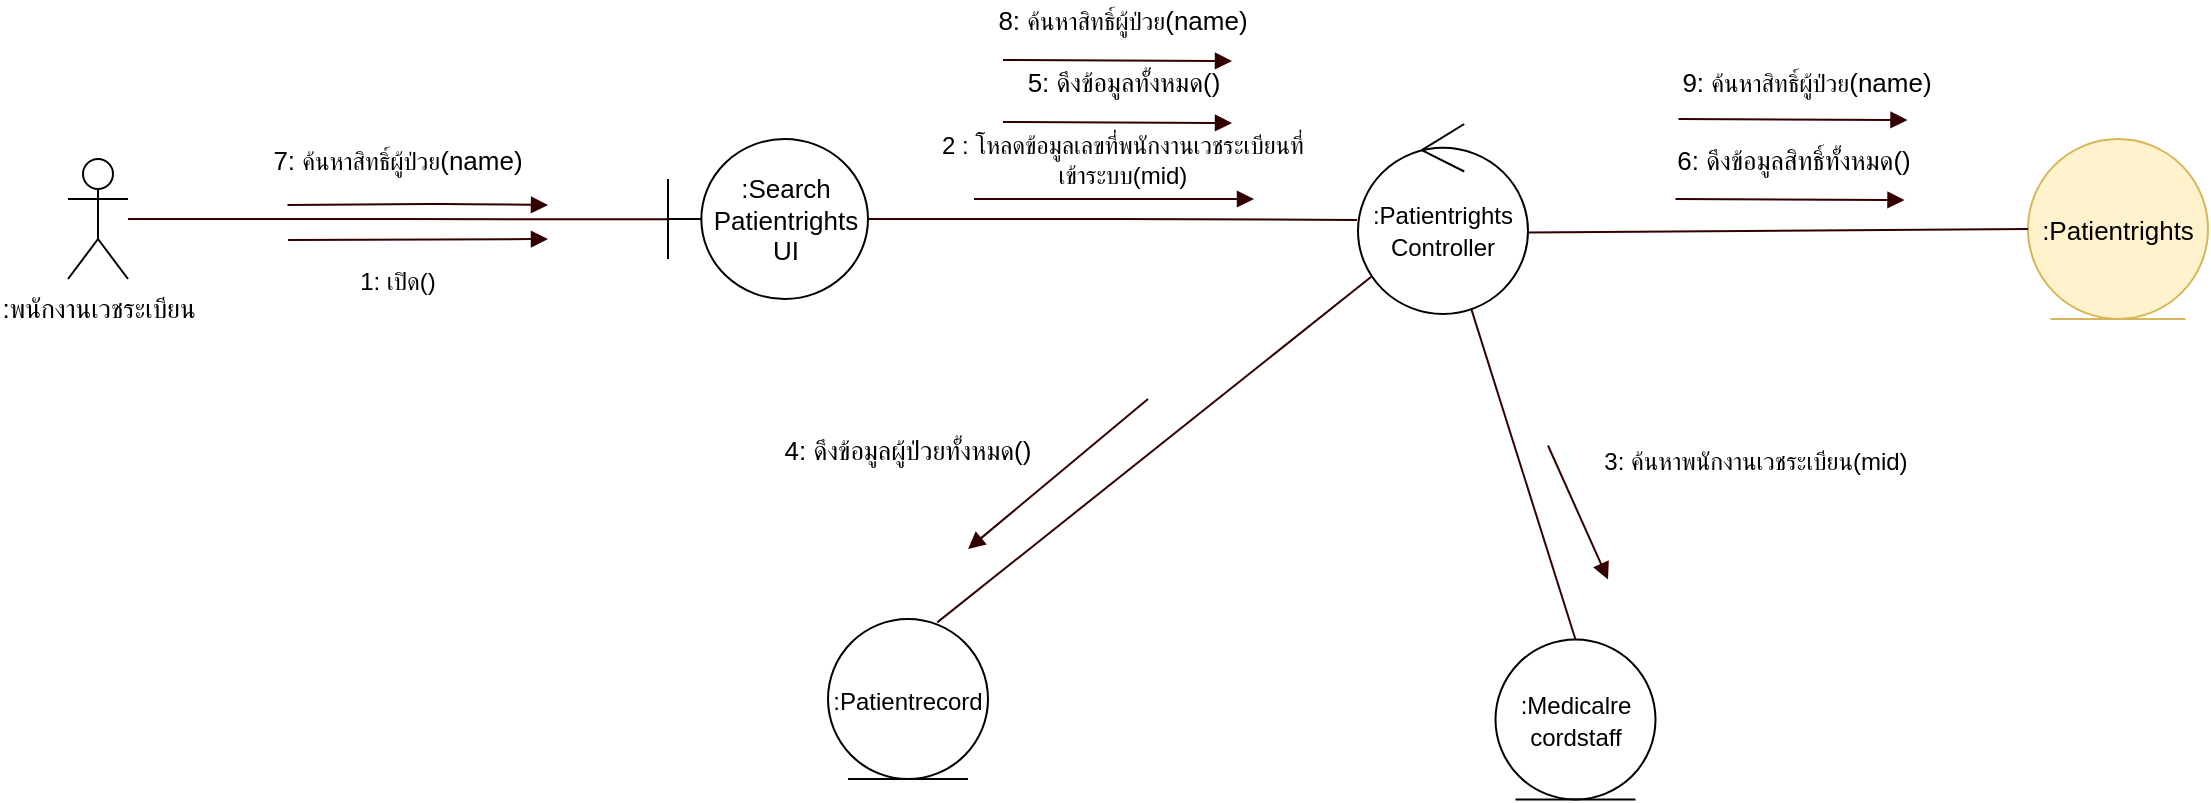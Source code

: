 <mxfile pages="6">
    <diagram id="bzJgOtCz7rdy3dgjKnZD" name="comu">
        <mxGraphModel dx="470" dy="133" grid="1" gridSize="10" guides="1" tooltips="1" connect="1" arrows="1" fold="1" page="1" pageScale="1" pageWidth="827" pageHeight="1169" math="0" shadow="0">
            <root>
                <mxCell id="LMWvbOjNEntYu6bPClK_-0"/>
                <mxCell id="LMWvbOjNEntYu6bPClK_-1" parent="LMWvbOjNEntYu6bPClK_-0"/>
                <mxCell id="jYiDK362KQe8xc3Rwrvr-0" value="" style="edgeStyle=orthogonalEdgeStyle;rounded=0;orthogonalLoop=1;jettySize=auto;html=1;endArrow=none;endFill=0;strokeColor=#330000;entryX=-0.006;entryY=0.505;entryDx=0;entryDy=0;entryPerimeter=0;" parent="LMWvbOjNEntYu6bPClK_-1" source="jYiDK362KQe8xc3Rwrvr-1" target="jYiDK362KQe8xc3Rwrvr-2" edge="1">
                    <mxGeometry relative="1" as="geometry">
                        <mxPoint x="700" y="329.5" as="targetPoint"/>
                    </mxGeometry>
                </mxCell>
                <mxCell id="jYiDK362KQe8xc3Rwrvr-1" value=":Search&lt;br&gt;Patientrights&lt;br style=&quot;font-size: 13px&quot;&gt;UI" style="shape=umlBoundary;whiteSpace=wrap;html=1;fontSize=13;" parent="LMWvbOjNEntYu6bPClK_-1" vertex="1">
                    <mxGeometry x="530" y="289.5" width="100" height="80" as="geometry"/>
                </mxCell>
                <mxCell id="jYiDK362KQe8xc3Rwrvr-2" value="&lt;font&gt;&lt;font style=&quot;font-size: 12px&quot;&gt;:Patientrights&lt;br&gt;Controller&lt;/font&gt;&lt;br style=&quot;font-size: 13px&quot;&gt;&lt;/font&gt;" style="ellipse;shape=umlControl;whiteSpace=wrap;html=1;fontSize=13;" parent="LMWvbOjNEntYu6bPClK_-1" vertex="1">
                    <mxGeometry x="875" y="282" width="85" height="95" as="geometry"/>
                </mxCell>
                <mxCell id="jYiDK362KQe8xc3Rwrvr-3" value="" style="edgeStyle=orthogonalEdgeStyle;rounded=0;orthogonalLoop=1;jettySize=auto;html=1;endArrow=none;endFill=0;strokeColor=#330000;entryX=0.002;entryY=0.502;entryDx=0;entryDy=0;entryPerimeter=0;" parent="LMWvbOjNEntYu6bPClK_-1" source="jYiDK362KQe8xc3Rwrvr-4" target="jYiDK362KQe8xc3Rwrvr-1" edge="1">
                    <mxGeometry relative="1" as="geometry">
                        <mxPoint x="295" y="329.5" as="targetPoint"/>
                    </mxGeometry>
                </mxCell>
                <mxCell id="jYiDK362KQe8xc3Rwrvr-4" value="&lt;font style=&quot;font-size: 13px&quot;&gt;:พนักงานเวชระเบียน&lt;/font&gt;" style="shape=umlActor;verticalLabelPosition=bottom;verticalAlign=top;html=1;" parent="LMWvbOjNEntYu6bPClK_-1" vertex="1">
                    <mxGeometry x="230" y="299.5" width="30" height="60" as="geometry"/>
                </mxCell>
                <mxCell id="jYiDK362KQe8xc3Rwrvr-5" value="&lt;font style=&quot;font-size: 12px&quot;&gt;:Medicalre&lt;br&gt;cordstaff&lt;/font&gt;" style="ellipse;shape=umlEntity;whiteSpace=wrap;html=1;fontSize=13;" parent="LMWvbOjNEntYu6bPClK_-1" vertex="1">
                    <mxGeometry x="943.75" y="539.75" width="80" height="80" as="geometry"/>
                </mxCell>
                <mxCell id="jYiDK362KQe8xc3Rwrvr-6" value="&lt;font style=&quot;font-size: 12px&quot;&gt;:Patientrecord&lt;/font&gt;" style="ellipse;shape=umlEntity;whiteSpace=wrap;html=1;fontSize=13;" parent="LMWvbOjNEntYu6bPClK_-1" vertex="1">
                    <mxGeometry x="610" y="529.5" width="80" height="80" as="geometry"/>
                </mxCell>
                <mxCell id="jYiDK362KQe8xc3Rwrvr-7" value=":Patientrights" style="ellipse;shape=umlEntity;whiteSpace=wrap;html=1;fillColor=#fff2cc;strokeColor=#d6b656;fontSize=13;" parent="LMWvbOjNEntYu6bPClK_-1" vertex="1">
                    <mxGeometry x="1210" y="289.5" width="90" height="90" as="geometry"/>
                </mxCell>
                <mxCell id="jYiDK362KQe8xc3Rwrvr-8" value="" style="endArrow=none;html=1;strokeColor=#330000;entryX=0.078;entryY=0.804;entryDx=0;entryDy=0;entryPerimeter=0;exitX=0.683;exitY=0.021;exitDx=0;exitDy=0;exitPerimeter=0;" parent="LMWvbOjNEntYu6bPClK_-1" source="jYiDK362KQe8xc3Rwrvr-6" target="jYiDK362KQe8xc3Rwrvr-2" edge="1">
                    <mxGeometry width="50" height="50" relative="1" as="geometry">
                        <mxPoint x="800" y="469.5" as="sourcePoint"/>
                        <mxPoint x="850" y="419.5" as="targetPoint"/>
                    </mxGeometry>
                </mxCell>
                <mxCell id="jYiDK362KQe8xc3Rwrvr-9" value="" style="endArrow=none;html=1;strokeColor=#330000;exitX=0.5;exitY=0;exitDx=0;exitDy=0;" parent="LMWvbOjNEntYu6bPClK_-1" source="jYiDK362KQe8xc3Rwrvr-5" target="jYiDK362KQe8xc3Rwrvr-2" edge="1">
                    <mxGeometry width="50" height="50" relative="1" as="geometry">
                        <mxPoint x="1000" y="469.5" as="sourcePoint"/>
                        <mxPoint x="1050" y="419.5" as="targetPoint"/>
                    </mxGeometry>
                </mxCell>
                <mxCell id="jYiDK362KQe8xc3Rwrvr-10" value="" style="endArrow=none;html=1;strokeColor=#330000;entryX=0;entryY=0.5;entryDx=0;entryDy=0;exitX=0.998;exitY=0.571;exitDx=0;exitDy=0;exitPerimeter=0;" parent="LMWvbOjNEntYu6bPClK_-1" source="jYiDK362KQe8xc3Rwrvr-2" target="jYiDK362KQe8xc3Rwrvr-7" edge="1">
                    <mxGeometry width="50" height="50" relative="1" as="geometry">
                        <mxPoint x="950" y="329.5" as="sourcePoint"/>
                        <mxPoint x="1050" y="419.5" as="targetPoint"/>
                    </mxGeometry>
                </mxCell>
                <mxCell id="jYiDK362KQe8xc3Rwrvr-11" value="&lt;font style=&quot;font-size: 12px&quot;&gt;1: เปิด()&lt;/font&gt;" style="text;html=1;strokeColor=none;fillColor=none;align=center;verticalAlign=middle;whiteSpace=wrap;rounded=0;fontSize=13;" parent="LMWvbOjNEntYu6bPClK_-1" vertex="1">
                    <mxGeometry x="370" y="349.5" width="50" height="20" as="geometry"/>
                </mxCell>
                <mxCell id="jYiDK362KQe8xc3Rwrvr-12" value="" style="endArrow=block;html=1;strokeColor=#330000;endFill=1;" parent="LMWvbOjNEntYu6bPClK_-1" edge="1">
                    <mxGeometry width="50" height="50" relative="1" as="geometry">
                        <mxPoint x="340" y="340" as="sourcePoint"/>
                        <mxPoint x="470" y="339.5" as="targetPoint"/>
                    </mxGeometry>
                </mxCell>
                <mxCell id="jYiDK362KQe8xc3Rwrvr-13" value="" style="endArrow=block;html=1;strokeColor=#330000;endFill=1;" parent="LMWvbOjNEntYu6bPClK_-1" edge="1">
                    <mxGeometry width="50" height="50" relative="1" as="geometry">
                        <mxPoint x="770" y="419.5" as="sourcePoint"/>
                        <mxPoint x="680" y="494.5" as="targetPoint"/>
                    </mxGeometry>
                </mxCell>
                <mxCell id="jYiDK362KQe8xc3Rwrvr-14" value="" style="endArrow=block;html=1;strokeColor=#330000;endFill=1;" parent="LMWvbOjNEntYu6bPClK_-1" edge="1">
                    <mxGeometry width="50" height="50" relative="1" as="geometry">
                        <mxPoint x="697.5" y="281" as="sourcePoint"/>
                        <mxPoint x="812" y="281.5" as="targetPoint"/>
                    </mxGeometry>
                </mxCell>
                <mxCell id="jYiDK362KQe8xc3Rwrvr-15" value="5: ดึงข้อมูลทั้งหมด()" style="text;html=1;strokeColor=none;fillColor=none;align=center;verticalAlign=middle;whiteSpace=wrap;rounded=0;fontSize=13;" parent="LMWvbOjNEntYu6bPClK_-1" vertex="1">
                    <mxGeometry x="697.5" y="251" width="120" height="20" as="geometry"/>
                </mxCell>
                <mxCell id="jYiDK362KQe8xc3Rwrvr-16" value="4: ดึงข้อมูลผู้ป่วยทั้งหมด()" style="text;html=1;strokeColor=none;fillColor=none;align=center;verticalAlign=middle;whiteSpace=wrap;rounded=0;fontSize=13;" parent="LMWvbOjNEntYu6bPClK_-1" vertex="1">
                    <mxGeometry x="570" y="434.5" width="160" height="20" as="geometry"/>
                </mxCell>
                <mxCell id="jYiDK362KQe8xc3Rwrvr-17" value="7:&amp;nbsp;&lt;span style=&quot;font-size: 12px&quot;&gt;ค้นหา&lt;/span&gt;&lt;span style=&quot;font-size: 12px&quot;&gt;สิทธิ์ผู้ป่วย&lt;/span&gt;(name)" style="text;html=1;strokeColor=none;fillColor=none;align=center;verticalAlign=middle;whiteSpace=wrap;rounded=0;fontSize=13;" parent="LMWvbOjNEntYu6bPClK_-1" vertex="1">
                    <mxGeometry x="309" y="289.5" width="172" height="20" as="geometry"/>
                </mxCell>
                <mxCell id="jYiDK362KQe8xc3Rwrvr-18" value="" style="endArrow=block;html=1;strokeColor=#330000;endFill=1;" parent="LMWvbOjNEntYu6bPClK_-1" edge="1">
                    <mxGeometry width="50" height="50" relative="1" as="geometry">
                        <mxPoint x="339.75" y="322.5" as="sourcePoint"/>
                        <mxPoint x="470" y="322.5" as="targetPoint"/>
                        <Array as="points">
                            <mxPoint x="420.25" y="322"/>
                        </Array>
                    </mxGeometry>
                </mxCell>
                <mxCell id="jYiDK362KQe8xc3Rwrvr-19" value="" style="endArrow=block;html=1;strokeColor=#330000;endFill=1;" parent="LMWvbOjNEntYu6bPClK_-1" edge="1">
                    <mxGeometry width="50" height="50" relative="1" as="geometry">
                        <mxPoint x="683" y="319.5" as="sourcePoint"/>
                        <mxPoint x="823" y="319.5" as="targetPoint"/>
                    </mxGeometry>
                </mxCell>
                <mxCell id="jYiDK362KQe8xc3Rwrvr-20" value="&lt;font style=&quot;font-size: 12px&quot;&gt;2 : โหลดข้อมูลเลขที่พนักงานเวชระเบียนที่เข้าระบบ(mid)&lt;/font&gt;" style="text;html=1;strokeColor=none;fillColor=none;align=center;verticalAlign=middle;whiteSpace=wrap;rounded=0;" parent="LMWvbOjNEntYu6bPClK_-1" vertex="1">
                    <mxGeometry x="660" y="289.5" width="195" height="20" as="geometry"/>
                </mxCell>
                <mxCell id="jYiDK362KQe8xc3Rwrvr-21" value="&lt;font style=&quot;font-size: 12px&quot;&gt;3: ค้นหาพนักงานเวชระเบียน(mid)&lt;/font&gt;" style="text;html=1;strokeColor=none;fillColor=none;align=center;verticalAlign=middle;whiteSpace=wrap;rounded=0;fontSize=13;" parent="LMWvbOjNEntYu6bPClK_-1" vertex="1">
                    <mxGeometry x="960" y="439.75" width="228" height="20" as="geometry"/>
                </mxCell>
                <mxCell id="jYiDK362KQe8xc3Rwrvr-22" value="" style="endArrow=block;html=1;strokeColor=#330000;endFill=1;" parent="LMWvbOjNEntYu6bPClK_-1" edge="1">
                    <mxGeometry width="50" height="50" relative="1" as="geometry">
                        <mxPoint x="970" y="442.75" as="sourcePoint"/>
                        <mxPoint x="1000" y="509.75" as="targetPoint"/>
                    </mxGeometry>
                </mxCell>
                <mxCell id="jYiDK362KQe8xc3Rwrvr-23" value="" style="endArrow=block;html=1;strokeColor=#330000;endFill=1;" parent="LMWvbOjNEntYu6bPClK_-1" edge="1">
                    <mxGeometry width="50" height="50" relative="1" as="geometry">
                        <mxPoint x="1033.75" y="319.5" as="sourcePoint"/>
                        <mxPoint x="1148.25" y="320" as="targetPoint"/>
                    </mxGeometry>
                </mxCell>
                <mxCell id="jYiDK362KQe8xc3Rwrvr-24" value="6: ดึงข้อมูลสิทธิ์ทั้งหมด()" style="text;html=1;strokeColor=none;fillColor=none;align=center;verticalAlign=middle;whiteSpace=wrap;rounded=0;fontSize=13;" parent="LMWvbOjNEntYu6bPClK_-1" vertex="1">
                    <mxGeometry x="1023.75" y="289.5" width="137.5" height="20" as="geometry"/>
                </mxCell>
                <mxCell id="jYiDK362KQe8xc3Rwrvr-25" value="" style="endArrow=block;html=1;strokeColor=#330000;endFill=1;" parent="LMWvbOjNEntYu6bPClK_-1" edge="1">
                    <mxGeometry width="50" height="50" relative="1" as="geometry">
                        <mxPoint x="697.5" y="250" as="sourcePoint"/>
                        <mxPoint x="812" y="250.5" as="targetPoint"/>
                    </mxGeometry>
                </mxCell>
                <mxCell id="jYiDK362KQe8xc3Rwrvr-26" value="8:&amp;nbsp;&lt;span style=&quot;font-size: 12px&quot;&gt;ค้นหา&lt;/span&gt;&lt;span style=&quot;font-size: 12px&quot;&gt;สิทธิ์ผู้ป่วย&lt;/span&gt;(name)" style="text;html=1;strokeColor=none;fillColor=none;align=center;verticalAlign=middle;whiteSpace=wrap;rounded=0;fontSize=13;" parent="LMWvbOjNEntYu6bPClK_-1" vertex="1">
                    <mxGeometry x="676.25" y="220" width="162.5" height="20" as="geometry"/>
                </mxCell>
                <mxCell id="jYiDK362KQe8xc3Rwrvr-27" value="9:&amp;nbsp;&lt;span style=&quot;font-size: 12px&quot;&gt;ค้นหา&lt;/span&gt;&lt;span style=&quot;font-size: 12px&quot;&gt;สิทธิ์ผู้ป่วย&lt;/span&gt;(name)" style="text;html=1;strokeColor=none;fillColor=none;align=center;verticalAlign=middle;whiteSpace=wrap;rounded=0;fontSize=13;" parent="LMWvbOjNEntYu6bPClK_-1" vertex="1">
                    <mxGeometry x="1017.5" y="251" width="162.5" height="20" as="geometry"/>
                </mxCell>
                <mxCell id="jYiDK362KQe8xc3Rwrvr-28" value="" style="endArrow=block;html=1;strokeColor=#330000;endFill=1;" parent="LMWvbOjNEntYu6bPClK_-1" edge="1">
                    <mxGeometry width="50" height="50" relative="1" as="geometry">
                        <mxPoint x="1035.25" y="279.5" as="sourcePoint"/>
                        <mxPoint x="1149.75" y="280" as="targetPoint"/>
                    </mxGeometry>
                </mxCell>
            </root>
        </mxGraphModel>
    </diagram>
    <diagram id="uq04VEFEQE6Xi56XoTHK" name="Communication Diagram">
        &#xa;
        <mxGraphModel dx="1297" dy="133" grid="1" gridSize="10" guides="1" tooltips="1" connect="1" arrows="1" fold="1" page="1" pageScale="1" pageWidth="827" pageHeight="1169" math="0" shadow="0">
            &#xa;
            <root>
                &#xa;
                <mxCell id="0"/>
                &#xa;
                <mxCell id="1" parent="0"/>
                &#xa;
                <mxCell id="2" value="" style="edgeStyle=orthogonalEdgeStyle;rounded=0;orthogonalLoop=1;jettySize=auto;html=1;endArrow=none;endFill=0;strokeColor=#330000;entryX=-0.006;entryY=0.505;entryDx=0;entryDy=0;entryPerimeter=0;" parent="1" source="3" target="4" edge="1">
                    &#xa;
                    <mxGeometry relative="1" as="geometry">
                        &#xa;
                        <mxPoint x="250" y="510" as="targetPoint"/>
                        &#xa;
                    </mxGeometry>
                    &#xa;
                </mxCell>
                &#xa;
                <mxCell id="3" value=":Search&lt;br&gt;Patientrights&lt;br style=&quot;font-size: 13px&quot;&gt;UI" style="shape=umlBoundary;whiteSpace=wrap;html=1;fontSize=13;" parent="1" vertex="1">
                    &#xa;
                    <mxGeometry x="80" y="470" width="100" height="80" as="geometry"/>
                    &#xa;
                </mxCell>
                &#xa;
                <mxCell id="4" value="&lt;font&gt;&lt;font style=&quot;font-size: 12px&quot;&gt;:Patientrights&lt;br&gt;Controller&lt;/font&gt;&lt;br style=&quot;font-size: 13px&quot;&gt;&lt;/font&gt;" style="ellipse;shape=umlControl;whiteSpace=wrap;html=1;fontSize=13;" parent="1" vertex="1">
                    &#xa;
                    <mxGeometry x="425" y="462.5" width="85" height="95" as="geometry"/>
                    &#xa;
                </mxCell>
                &#xa;
                <mxCell id="5" value="" style="edgeStyle=orthogonalEdgeStyle;rounded=0;orthogonalLoop=1;jettySize=auto;html=1;endArrow=none;endFill=0;strokeColor=#330000;entryX=0.002;entryY=0.502;entryDx=0;entryDy=0;entryPerimeter=0;" parent="1" source="6" target="3" edge="1">
                    &#xa;
                    <mxGeometry relative="1" as="geometry">
                        &#xa;
                        <mxPoint x="-155" y="510" as="targetPoint"/>
                        &#xa;
                    </mxGeometry>
                    &#xa;
                </mxCell>
                &#xa;
                <mxCell id="6" value="&lt;font style=&quot;font-size: 13px&quot;&gt;:พนักงานเวชระเบียน&lt;/font&gt;" style="shape=umlActor;verticalLabelPosition=bottom;verticalAlign=top;html=1;" parent="1" vertex="1">
                    &#xa;
                    <mxGeometry x="-220" y="480" width="30" height="60" as="geometry"/>
                    &#xa;
                </mxCell>
                &#xa;
                <mxCell id="8" value="&lt;font style=&quot;font-size: 12px&quot;&gt;:&lt;/font&gt;&lt;span style=&quot;font-size: 12px&quot;&gt;Ability&lt;br&gt;patientrights&lt;/span&gt;" style="ellipse;shape=umlEntity;whiteSpace=wrap;html=1;fontSize=14;" parent="1" vertex="1">
                    &#xa;
                    <mxGeometry x="355.5" y="790" width="80" height="80" as="geometry"/>
                    &#xa;
                </mxCell>
                &#xa;
                <mxCell id="9" value="&lt;font style=&quot;font-size: 12px&quot;&gt;:Insurance&lt;/font&gt;" style="ellipse;shape=umlEntity;whiteSpace=wrap;html=1;fontSize=13;" parent="1" vertex="1">
                    &#xa;
                    <mxGeometry x="602.5" y="770" width="80" height="80" as="geometry"/>
                    &#xa;
                </mxCell>
                &#xa;
                <mxCell id="10" value="&lt;font style=&quot;font-size: 12px&quot;&gt;:Medicalre&lt;br&gt;cordstaff&lt;/font&gt;" style="ellipse;shape=umlEntity;whiteSpace=wrap;html=1;fontSize=13;" parent="1" vertex="1">
                    &#xa;
                    <mxGeometry x="760" y="640" width="80" height="80" as="geometry"/>
                    &#xa;
                </mxCell>
                &#xa;
                <mxCell id="11" value="&lt;font style=&quot;font-size: 12px&quot;&gt;:Patientrecord&lt;/font&gt;" style="ellipse;shape=umlEntity;whiteSpace=wrap;html=1;fontSize=13;" parent="1" vertex="1">
                    &#xa;
                    <mxGeometry x="160" y="710" width="80" height="80" as="geometry"/>
                    &#xa;
                </mxCell>
                &#xa;
                <mxCell id="12" value=":Patientrights" style="ellipse;shape=umlEntity;whiteSpace=wrap;html=1;fillColor=#fff2cc;strokeColor=#d6b656;fontSize=13;" parent="1" vertex="1">
                    &#xa;
                    <mxGeometry x="760" y="470" width="90" height="90" as="geometry"/>
                    &#xa;
                </mxCell>
                &#xa;
                <mxCell id="14" value="" style="endArrow=none;html=1;strokeColor=#330000;entryX=0.078;entryY=0.804;entryDx=0;entryDy=0;entryPerimeter=0;exitX=0.683;exitY=0.021;exitDx=0;exitDy=0;exitPerimeter=0;" parent="1" source="11" target="4" edge="1">
                    &#xa;
                    <mxGeometry width="50" height="50" relative="1" as="geometry">
                        &#xa;
                        <mxPoint x="350" y="650" as="sourcePoint"/>
                        &#xa;
                        <mxPoint x="400" y="600" as="targetPoint"/>
                        &#xa;
                    </mxGeometry>
                    &#xa;
                </mxCell>
                &#xa;
                <mxCell id="15" value="" style="endArrow=none;html=1;strokeColor=#330000;exitX=0.5;exitY=0;exitDx=0;exitDy=0;" parent="1" source="8" target="4" edge="1">
                    &#xa;
                    <mxGeometry width="50" height="50" relative="1" as="geometry">
                        &#xa;
                        <mxPoint x="350" y="710" as="sourcePoint"/>
                        &#xa;
                        <mxPoint x="400" y="660" as="targetPoint"/>
                        &#xa;
                    </mxGeometry>
                    &#xa;
                </mxCell>
                &#xa;
                <mxCell id="16" value="" style="endArrow=none;html=1;strokeColor=#330000;exitX=0.373;exitY=0.041;exitDx=0;exitDy=0;entryX=0.769;entryY=0.942;entryDx=0;entryDy=0;entryPerimeter=0;exitPerimeter=0;" parent="1" source="9" target="4" edge="1">
                    &#xa;
                    <mxGeometry width="50" height="50" relative="1" as="geometry">
                        &#xa;
                        <mxPoint x="550" y="710" as="sourcePoint"/>
                        &#xa;
                        <mxPoint x="480" y="538" as="targetPoint"/>
                        &#xa;
                    </mxGeometry>
                    &#xa;
                </mxCell>
                &#xa;
                <mxCell id="17" value="" style="endArrow=none;html=1;strokeColor=#330000;entryX=0.965;entryY=0.725;entryDx=0;entryDy=0;entryPerimeter=0;exitX=0;exitY=0;exitDx=0;exitDy=0;" parent="1" source="10" target="4" edge="1">
                    &#xa;
                    <mxGeometry width="50" height="50" relative="1" as="geometry">
                        &#xa;
                        <mxPoint x="550" y="650" as="sourcePoint"/>
                        &#xa;
                        <mxPoint x="600" y="600" as="targetPoint"/>
                        &#xa;
                    </mxGeometry>
                    &#xa;
                </mxCell>
                &#xa;
                <mxCell id="18" value="" style="endArrow=none;html=1;strokeColor=#330000;entryX=0;entryY=0.5;entryDx=0;entryDy=0;exitX=0.998;exitY=0.571;exitDx=0;exitDy=0;exitPerimeter=0;" parent="1" source="4" target="12" edge="1">
                    &#xa;
                    <mxGeometry width="50" height="50" relative="1" as="geometry">
                        &#xa;
                        <mxPoint x="500" y="510" as="sourcePoint"/>
                        &#xa;
                        <mxPoint x="600" y="600" as="targetPoint"/>
                        &#xa;
                    </mxGeometry>
                    &#xa;
                </mxCell>
                &#xa;
                <mxCell id="19" value="&lt;font style=&quot;font-size: 12px&quot;&gt;1: เปิด()&lt;/font&gt;" style="text;html=1;strokeColor=none;fillColor=none;align=center;verticalAlign=middle;whiteSpace=wrap;rounded=0;fontSize=13;" parent="1" vertex="1">
                    &#xa;
                    <mxGeometry x="-80" y="530" width="50" height="20" as="geometry"/>
                    &#xa;
                </mxCell>
                &#xa;
                <mxCell id="20" value="" style="endArrow=block;html=1;strokeColor=#330000;endFill=1;" parent="1" edge="1">
                    &#xa;
                    <mxGeometry width="50" height="50" relative="1" as="geometry">
                        &#xa;
                        <mxPoint x="-120" y="520" as="sourcePoint"/>
                        &#xa;
                        <mxPoint x="20" y="520" as="targetPoint"/>
                        &#xa;
                    </mxGeometry>
                    &#xa;
                </mxCell>
                &#xa;
                <mxCell id="h2szp2nauUafBG718fgF-27" value="" style="endArrow=block;html=1;strokeColor=#330000;endFill=1;" parent="1" edge="1">
                    &#xa;
                    <mxGeometry width="50" height="50" relative="1" as="geometry">
                        &#xa;
                        <mxPoint x="320" y="600" as="sourcePoint"/>
                        &#xa;
                        <mxPoint x="230" y="675" as="targetPoint"/>
                        &#xa;
                    </mxGeometry>
                    &#xa;
                </mxCell>
                &#xa;
                <mxCell id="h2szp2nauUafBG718fgF-29" value="" style="endArrow=block;html=1;strokeColor=#330000;endFill=1;" parent="1" edge="1">
                    &#xa;
                    <mxGeometry width="50" height="50" relative="1" as="geometry">
                        &#xa;
                        <mxPoint x="247.5" y="461.5" as="sourcePoint"/>
                        &#xa;
                        <mxPoint x="362" y="462" as="targetPoint"/>
                        &#xa;
                    </mxGeometry>
                    &#xa;
                </mxCell>
                &#xa;
                <mxCell id="h2szp2nauUafBG718fgF-31" value="" style="endArrow=block;html=1;strokeColor=#330000;endFill=1;" parent="1" edge="1">
                    &#xa;
                    <mxGeometry width="50" height="50" relative="1" as="geometry">
                        &#xa;
                        <mxPoint x="430" y="640" as="sourcePoint"/>
                        &#xa;
                        <mxPoint x="400" y="740" as="targetPoint"/>
                        &#xa;
                    </mxGeometry>
                    &#xa;
                </mxCell>
                &#xa;
                <mxCell id="h2szp2nauUafBG718fgF-36" value="" style="endArrow=block;html=1;strokeColor=#330000;endFill=1;" parent="1" edge="1">
                    &#xa;
                    <mxGeometry width="50" height="50" relative="1" as="geometry">
                        &#xa;
                        <mxPoint x="540" y="640" as="sourcePoint"/>
                        &#xa;
                        <mxPoint x="590" y="730" as="targetPoint"/>
                        &#xa;
                    </mxGeometry>
                    &#xa;
                </mxCell>
                &#xa;
                <mxCell id="h2szp2nauUafBG718fgF-37" value="6: ดึงข้อมูลทั้งหมด()" style="text;html=1;strokeColor=none;fillColor=none;align=center;verticalAlign=middle;whiteSpace=wrap;rounded=0;fontSize=13;" parent="1" vertex="1">
                    &#xa;
                    <mxGeometry x="610" y="540" width="120" height="20" as="geometry"/>
                    &#xa;
                </mxCell>
                &#xa;
                <mxCell id="h2szp2nauUafBG718fgF-38" value="" style="endArrow=block;html=1;strokeColor=#330000;endFill=1;" parent="1" edge="1">
                    &#xa;
                    <mxGeometry width="50" height="50" relative="1" as="geometry">
                        &#xa;
                        <mxPoint x="597.5" y="557.5" as="sourcePoint"/>
                        &#xa;
                        <mxPoint x="687.5" y="602.5" as="targetPoint"/>
                        &#xa;
                    </mxGeometry>
                    &#xa;
                </mxCell>
                &#xa;
                <mxCell id="z9MVR2eJeC6F_kS9CsIq-20" value="4: ดึงข้อมูลทั้งหมด()" style="text;html=1;strokeColor=none;fillColor=none;align=center;verticalAlign=middle;whiteSpace=wrap;rounded=0;fontSize=13;" parent="1" vertex="1">
                    &#xa;
                    <mxGeometry x="247.5" y="431.5" width="120" height="20" as="geometry"/>
                    &#xa;
                </mxCell>
                &#xa;
                <mxCell id="z9MVR2eJeC6F_kS9CsIq-21" value="6: ดึงข้อมูลผู้ป่วยทั้งหมด()" style="text;html=1;strokeColor=none;fillColor=none;align=center;verticalAlign=middle;whiteSpace=wrap;rounded=0;fontSize=13;" parent="1" vertex="1">
                    &#xa;
                    <mxGeometry x="120" y="615" width="160" height="20" as="geometry"/>
                    &#xa;
                </mxCell>
                &#xa;
                <mxCell id="z9MVR2eJeC6F_kS9CsIq-22" value="6: ดึงข้อมูลทั้งหมด()" style="text;html=1;strokeColor=none;fillColor=none;align=center;verticalAlign=middle;whiteSpace=wrap;rounded=0;fontSize=13;" parent="1" vertex="1">
                    &#xa;
                    <mxGeometry x="447.5" y="680" width="120" height="20" as="geometry"/>
                    &#xa;
                </mxCell>
                &#xa;
                <mxCell id="z9MVR2eJeC6F_kS9CsIq-23" value="6: ดึงข้อมูลทั้งหมด()" style="text;html=1;strokeColor=none;fillColor=none;align=center;verticalAlign=middle;whiteSpace=wrap;rounded=0;fontSize=13;" parent="1" vertex="1">
                    &#xa;
                    <mxGeometry x="294" y="665" width="120" height="20" as="geometry"/>
                    &#xa;
                </mxCell>
                &#xa;
                <mxCell id="z9MVR2eJeC6F_kS9CsIq-24" value="7:&amp;nbsp;&lt;span style=&quot;font-size: 12px&quot;&gt;ค้นหา&lt;/span&gt;&lt;span style=&quot;font-size: 12px&quot;&gt;สิทธิ์ผู้ป่วย&lt;/span&gt;(name)" style="text;html=1;strokeColor=none;fillColor=none;align=center;verticalAlign=middle;whiteSpace=wrap;rounded=0;fontSize=13;" parent="1" vertex="1">
                    &#xa;
                    <mxGeometry x="-141" y="470" width="172" height="20" as="geometry"/>
                    &#xa;
                </mxCell>
                &#xa;
                <mxCell id="z9MVR2eJeC6F_kS9CsIq-25" value="" style="endArrow=block;html=1;strokeColor=#330000;endFill=1;" parent="1" edge="1">
                    &#xa;
                    <mxGeometry width="50" height="50" relative="1" as="geometry">
                        &#xa;
                        <mxPoint x="-110.25" y="503" as="sourcePoint"/>
                        &#xa;
                        <mxPoint x="20" y="503" as="targetPoint"/>
                        &#xa;
                        <Array as="points">
                            &#xa;
                            <mxPoint x="-29.75" y="502.5"/>
                            &#xa;
                        </Array>
                        &#xa;
                    </mxGeometry>
                    &#xa;
                </mxCell>
                &#xa;
                <mxCell id="zBfoiULTujSo1-oZpwFO-20" value="" style="endArrow=block;html=1;strokeColor=#330000;endFill=1;" parent="1" edge="1">
                    &#xa;
                    <mxGeometry width="50" height="50" relative="1" as="geometry">
                        &#xa;
                        <mxPoint x="233" y="500" as="sourcePoint"/>
                        &#xa;
                        <mxPoint x="373" y="500" as="targetPoint"/>
                        &#xa;
                    </mxGeometry>
                    &#xa;
                </mxCell>
                &#xa;
                <mxCell id="zBfoiULTujSo1-oZpwFO-21" value="&lt;font style=&quot;font-size: 12px&quot;&gt;2 : โหลดข้อมูลเลขที่พนักงานเวชระเบียนที่เข้าระบบ(mid)&lt;/font&gt;" style="text;html=1;strokeColor=none;fillColor=none;align=center;verticalAlign=middle;whiteSpace=wrap;rounded=0;" parent="1" vertex="1">
                    &#xa;
                    <mxGeometry x="210" y="470" width="195" height="20" as="geometry"/>
                    &#xa;
                </mxCell>
                &#xa;
                <mxCell id="zBfoiULTujSo1-oZpwFO-22" value="&lt;font style=&quot;font-size: 12px&quot;&gt;3: ค้นหาพนักงานเวชระเบียน(mid)&lt;/font&gt;" style="text;html=1;strokeColor=none;fillColor=none;align=center;verticalAlign=middle;whiteSpace=wrap;rounded=0;fontSize=13;" parent="1" vertex="1">
                    &#xa;
                    <mxGeometry x="692" y="585" width="228" height="20" as="geometry"/>
                    &#xa;
                </mxCell>
                &#xa;
                <mxCell id="zBfoiULTujSo1-oZpwFO-23" value="" style="endArrow=block;html=1;strokeColor=#330000;endFill=1;" parent="1" edge="1">
                    &#xa;
                    <mxGeometry width="50" height="50" relative="1" as="geometry">
                        &#xa;
                        <mxPoint x="690" y="608" as="sourcePoint"/>
                        &#xa;
                        <mxPoint x="760" y="638" as="targetPoint"/>
                        &#xa;
                    </mxGeometry>
                    &#xa;
                </mxCell>
                &#xa;
                <mxCell id="9xPJgWfNeSfDZ_Khho-b-20" value="" style="endArrow=block;html=1;strokeColor=#330000;endFill=1;" parent="1" edge="1">
                    &#xa;
                    <mxGeometry width="50" height="50" relative="1" as="geometry">
                        &#xa;
                        <mxPoint x="583.75" y="500" as="sourcePoint"/>
                        &#xa;
                        <mxPoint x="698.25" y="500.5" as="targetPoint"/>
                        &#xa;
                    </mxGeometry>
                    &#xa;
                </mxCell>
                &#xa;
                <mxCell id="9xPJgWfNeSfDZ_Khho-b-21" value="5: ดึงข้อมูลสิทธิ์ทั้งหมด()" style="text;html=1;strokeColor=none;fillColor=none;align=center;verticalAlign=middle;whiteSpace=wrap;rounded=0;fontSize=13;" parent="1" vertex="1">
                    &#xa;
                    <mxGeometry x="573.75" y="470" width="137.5" height="20" as="geometry"/>
                    &#xa;
                </mxCell>
                &#xa;
                <mxCell id="1nXE--oQEknWn3eENVXs-20" value="" style="endArrow=block;html=1;strokeColor=#330000;endFill=1;" parent="1" edge="1">
                    &#xa;
                    <mxGeometry width="50" height="50" relative="1" as="geometry">
                        &#xa;
                        <mxPoint x="247.5" y="430.5" as="sourcePoint"/>
                        &#xa;
                        <mxPoint x="362" y="431" as="targetPoint"/>
                        &#xa;
                    </mxGeometry>
                    &#xa;
                </mxCell>
                &#xa;
                <mxCell id="1nXE--oQEknWn3eENVXs-21" value="8:&amp;nbsp;&lt;span style=&quot;font-size: 12px&quot;&gt;ค้นหา&lt;/span&gt;&lt;span style=&quot;font-size: 12px&quot;&gt;สิทธิ์ผู้ป่วย&lt;/span&gt;(name)" style="text;html=1;strokeColor=none;fillColor=none;align=center;verticalAlign=middle;whiteSpace=wrap;rounded=0;fontSize=13;" parent="1" vertex="1">
                    &#xa;
                    <mxGeometry x="226.25" y="400.5" width="162.5" height="20" as="geometry"/>
                    &#xa;
                </mxCell>
                &#xa;
                <mxCell id="1nXE--oQEknWn3eENVXs-22" value="9:&amp;nbsp;&lt;span style=&quot;font-size: 12px&quot;&gt;ค้นหา&lt;/span&gt;&lt;span style=&quot;font-size: 12px&quot;&gt;สิทธิ์ผู้ป่วย&lt;/span&gt;(name)" style="text;html=1;strokeColor=none;fillColor=none;align=center;verticalAlign=middle;whiteSpace=wrap;rounded=0;fontSize=13;" parent="1" vertex="1">
                    &#xa;
                    <mxGeometry x="567.5" y="431.5" width="162.5" height="20" as="geometry"/>
                    &#xa;
                </mxCell>
                &#xa;
                <mxCell id="1nXE--oQEknWn3eENVXs-23" value="" style="endArrow=block;html=1;strokeColor=#330000;endFill=1;" parent="1" edge="1">
                    &#xa;
                    <mxGeometry width="50" height="50" relative="1" as="geometry">
                        &#xa;
                        <mxPoint x="585.25" y="460" as="sourcePoint"/>
                        &#xa;
                        <mxPoint x="699.75" y="460.5" as="targetPoint"/>
                        &#xa;
                    </mxGeometry>
                    &#xa;
                </mxCell>
                &#xa;
                <mxCell id="1nXE--oQEknWn3eENVXs-24" value="" style="edgeStyle=orthogonalEdgeStyle;rounded=0;orthogonalLoop=1;jettySize=auto;html=1;endArrow=none;endFill=0;strokeColor=#330000;entryX=-0.006;entryY=0.505;entryDx=0;entryDy=0;entryPerimeter=0;" parent="1" source="1nXE--oQEknWn3eENVXs-25" target="1nXE--oQEknWn3eENVXs-26" edge="1">
                    &#xa;
                    <mxGeometry relative="1" as="geometry">
                        &#xa;
                        <mxPoint x="207.5" y="1179.5" as="targetPoint"/>
                        &#xa;
                    </mxGeometry>
                    &#xa;
                </mxCell>
                &#xa;
                <mxCell id="1nXE--oQEknWn3eENVXs-25" value=":Search&lt;br&gt;Patientrights&lt;br style=&quot;font-size: 13px&quot;&gt;UI" style="shape=umlBoundary;whiteSpace=wrap;html=1;fontSize=13;" parent="1" vertex="1">
                    &#xa;
                    <mxGeometry x="37.5" y="1139.5" width="100" height="80" as="geometry"/>
                    &#xa;
                </mxCell>
                &#xa;
                <mxCell id="1nXE--oQEknWn3eENVXs-26" value="&lt;font&gt;&lt;font style=&quot;font-size: 12px&quot;&gt;:Patientrights&lt;br&gt;Controller&lt;/font&gt;&lt;br style=&quot;font-size: 13px&quot;&gt;&lt;/font&gt;" style="ellipse;shape=umlControl;whiteSpace=wrap;html=1;fontSize=13;" parent="1" vertex="1">
                    &#xa;
                    <mxGeometry x="382.5" y="1132" width="85" height="95" as="geometry"/>
                    &#xa;
                </mxCell>
                &#xa;
                <mxCell id="1nXE--oQEknWn3eENVXs-27" value="" style="edgeStyle=orthogonalEdgeStyle;rounded=0;orthogonalLoop=1;jettySize=auto;html=1;endArrow=none;endFill=0;strokeColor=#330000;entryX=0.002;entryY=0.502;entryDx=0;entryDy=0;entryPerimeter=0;" parent="1" source="1nXE--oQEknWn3eENVXs-28" target="1nXE--oQEknWn3eENVXs-25" edge="1">
                    &#xa;
                    <mxGeometry relative="1" as="geometry">
                        &#xa;
                        <mxPoint x="-197.5" y="1179.5" as="targetPoint"/>
                        &#xa;
                    </mxGeometry>
                    &#xa;
                </mxCell>
                &#xa;
                <mxCell id="1nXE--oQEknWn3eENVXs-28" value="&lt;font style=&quot;font-size: 13px&quot;&gt;:พนักงานเวชระเบียน&lt;/font&gt;" style="shape=umlActor;verticalLabelPosition=bottom;verticalAlign=top;html=1;" parent="1" vertex="1">
                    &#xa;
                    <mxGeometry x="-262.5" y="1149.5" width="30" height="60" as="geometry"/>
                    &#xa;
                </mxCell>
                &#xa;
                <mxCell id="1nXE--oQEknWn3eENVXs-29" value="&lt;font style=&quot;font-size: 12px&quot;&gt;:&lt;/font&gt;&lt;span style=&quot;font-size: 12px&quot;&gt;Ability&lt;br&gt;patientrights&lt;/span&gt;" style="ellipse;shape=umlEntity;whiteSpace=wrap;html=1;fontSize=14;" parent="1" vertex="1">
                    &#xa;
                    <mxGeometry x="313" y="1459.5" width="80" height="80" as="geometry"/>
                    &#xa;
                </mxCell>
                &#xa;
                <mxCell id="1nXE--oQEknWn3eENVXs-30" value="&lt;font style=&quot;font-size: 12px&quot;&gt;:Insurance&lt;/font&gt;" style="ellipse;shape=umlEntity;whiteSpace=wrap;html=1;fontSize=13;" parent="1" vertex="1">
                    &#xa;
                    <mxGeometry x="560" y="1439.5" width="80" height="80" as="geometry"/>
                    &#xa;
                </mxCell>
                &#xa;
                <mxCell id="1nXE--oQEknWn3eENVXs-31" value="&lt;font style=&quot;font-size: 12px&quot;&gt;:Medicalre&lt;br&gt;cordstaff&lt;/font&gt;" style="ellipse;shape=umlEntity;whiteSpace=wrap;html=1;fontSize=13;" parent="1" vertex="1">
                    &#xa;
                    <mxGeometry x="780" y="1379.5" width="80" height="80" as="geometry"/>
                    &#xa;
                </mxCell>
                &#xa;
                <mxCell id="1nXE--oQEknWn3eENVXs-32" value="&lt;font style=&quot;font-size: 12px&quot;&gt;:Patientrecord&lt;/font&gt;" style="ellipse;shape=umlEntity;whiteSpace=wrap;html=1;fontSize=13;" parent="1" vertex="1">
                    &#xa;
                    <mxGeometry x="117.5" y="1379.5" width="80" height="80" as="geometry"/>
                    &#xa;
                </mxCell>
                &#xa;
                <mxCell id="1nXE--oQEknWn3eENVXs-33" value=":Patientrights" style="ellipse;shape=umlEntity;whiteSpace=wrap;html=1;fillColor=#fff2cc;strokeColor=#d6b656;fontSize=13;" parent="1" vertex="1">
                    &#xa;
                    <mxGeometry x="717.5" y="1139.5" width="90" height="90" as="geometry"/>
                    &#xa;
                </mxCell>
                &#xa;
                <mxCell id="1nXE--oQEknWn3eENVXs-34" value="" style="endArrow=none;html=1;strokeColor=#330000;entryX=0.078;entryY=0.804;entryDx=0;entryDy=0;entryPerimeter=0;exitX=0.683;exitY=0.021;exitDx=0;exitDy=0;exitPerimeter=0;" parent="1" source="1nXE--oQEknWn3eENVXs-32" target="1nXE--oQEknWn3eENVXs-26" edge="1">
                    &#xa;
                    <mxGeometry width="50" height="50" relative="1" as="geometry">
                        &#xa;
                        <mxPoint x="307.5" y="1319.5" as="sourcePoint"/>
                        &#xa;
                        <mxPoint x="357.5" y="1269.5" as="targetPoint"/>
                        &#xa;
                    </mxGeometry>
                    &#xa;
                </mxCell>
                &#xa;
                <mxCell id="1nXE--oQEknWn3eENVXs-35" value="" style="endArrow=none;html=1;strokeColor=#330000;exitX=0.5;exitY=0;exitDx=0;exitDy=0;" parent="1" source="1nXE--oQEknWn3eENVXs-29" target="1nXE--oQEknWn3eENVXs-26" edge="1">
                    &#xa;
                    <mxGeometry width="50" height="50" relative="1" as="geometry">
                        &#xa;
                        <mxPoint x="307.5" y="1379.5" as="sourcePoint"/>
                        &#xa;
                        <mxPoint x="357.5" y="1329.5" as="targetPoint"/>
                        &#xa;
                    </mxGeometry>
                    &#xa;
                </mxCell>
                &#xa;
                <mxCell id="1nXE--oQEknWn3eENVXs-36" value="" style="endArrow=none;html=1;strokeColor=#330000;exitX=0.373;exitY=0.041;exitDx=0;exitDy=0;entryX=0.769;entryY=0.942;entryDx=0;entryDy=0;entryPerimeter=0;exitPerimeter=0;" parent="1" source="1nXE--oQEknWn3eENVXs-30" target="1nXE--oQEknWn3eENVXs-26" edge="1">
                    &#xa;
                    <mxGeometry width="50" height="50" relative="1" as="geometry">
                        &#xa;
                        <mxPoint x="507.5" y="1379.5" as="sourcePoint"/>
                        &#xa;
                        <mxPoint x="437.5" y="1207.5" as="targetPoint"/>
                        &#xa;
                    </mxGeometry>
                    &#xa;
                </mxCell>
                &#xa;
                <mxCell id="1nXE--oQEknWn3eENVXs-37" value="" style="endArrow=none;html=1;strokeColor=#330000;entryX=0.965;entryY=0.725;entryDx=0;entryDy=0;entryPerimeter=0;exitX=0;exitY=0;exitDx=0;exitDy=0;" parent="1" source="1nXE--oQEknWn3eENVXs-31" target="1nXE--oQEknWn3eENVXs-26" edge="1">
                    &#xa;
                    <mxGeometry width="50" height="50" relative="1" as="geometry">
                        &#xa;
                        <mxPoint x="507.5" y="1319.5" as="sourcePoint"/>
                        &#xa;
                        <mxPoint x="557.5" y="1269.5" as="targetPoint"/>
                        &#xa;
                    </mxGeometry>
                    &#xa;
                </mxCell>
                &#xa;
                <mxCell id="1nXE--oQEknWn3eENVXs-38" value="" style="endArrow=none;html=1;strokeColor=#330000;entryX=0;entryY=0.5;entryDx=0;entryDy=0;exitX=0.998;exitY=0.571;exitDx=0;exitDy=0;exitPerimeter=0;" parent="1" source="1nXE--oQEknWn3eENVXs-26" target="1nXE--oQEknWn3eENVXs-33" edge="1">
                    &#xa;
                    <mxGeometry width="50" height="50" relative="1" as="geometry">
                        &#xa;
                        <mxPoint x="457.5" y="1179.5" as="sourcePoint"/>
                        &#xa;
                        <mxPoint x="557.5" y="1269.5" as="targetPoint"/>
                        &#xa;
                    </mxGeometry>
                    &#xa;
                </mxCell>
                &#xa;
                <mxCell id="1nXE--oQEknWn3eENVXs-39" value="&lt;font style=&quot;font-size: 12px&quot;&gt;1: เปิด()&lt;/font&gt;" style="text;html=1;strokeColor=none;fillColor=none;align=center;verticalAlign=middle;whiteSpace=wrap;rounded=0;fontSize=13;" parent="1" vertex="1">
                    &#xa;
                    <mxGeometry x="-122.5" y="1199.5" width="50" height="20" as="geometry"/>
                    &#xa;
                </mxCell>
                &#xa;
                <mxCell id="1nXE--oQEknWn3eENVXs-40" value="" style="endArrow=block;html=1;strokeColor=#330000;endFill=1;" parent="1" edge="1">
                    &#xa;
                    <mxGeometry width="50" height="50" relative="1" as="geometry">
                        &#xa;
                        <mxPoint x="-162.5" y="1189.5" as="sourcePoint"/>
                        &#xa;
                        <mxPoint x="-22.5" y="1189.5" as="targetPoint"/>
                        &#xa;
                    </mxGeometry>
                    &#xa;
                </mxCell>
                &#xa;
                <mxCell id="1nXE--oQEknWn3eENVXs-41" value="" style="endArrow=block;html=1;strokeColor=#330000;endFill=1;" parent="1" edge="1">
                    &#xa;
                    <mxGeometry width="50" height="50" relative="1" as="geometry">
                        &#xa;
                        <mxPoint x="257.5" y="1290" as="sourcePoint"/>
                        &#xa;
                        <mxPoint x="167.5" y="1365" as="targetPoint"/>
                        &#xa;
                    </mxGeometry>
                    &#xa;
                </mxCell>
                &#xa;
                <mxCell id="1nXE--oQEknWn3eENVXs-42" value="" style="endArrow=block;html=1;strokeColor=#330000;endFill=1;" parent="1" edge="1">
                    &#xa;
                    <mxGeometry width="50" height="50" relative="1" as="geometry">
                        &#xa;
                        <mxPoint x="205" y="1131" as="sourcePoint"/>
                        &#xa;
                        <mxPoint x="319.5" y="1131.5" as="targetPoint"/>
                        &#xa;
                    </mxGeometry>
                    &#xa;
                </mxCell>
                &#xa;
                <mxCell id="1nXE--oQEknWn3eENVXs-43" value="" style="endArrow=block;html=1;strokeColor=#330000;endFill=1;" parent="1" edge="1">
                    &#xa;
                    <mxGeometry width="50" height="50" relative="1" as="geometry">
                        &#xa;
                        <mxPoint x="360" y="1400" as="sourcePoint"/>
                        &#xa;
                        <mxPoint x="345.5" y="1449.5" as="targetPoint"/>
                        &#xa;
                    </mxGeometry>
                    &#xa;
                </mxCell>
                &#xa;
                <mxCell id="1nXE--oQEknWn3eENVXs-44" value="" style="endArrow=block;html=1;strokeColor=#330000;endFill=1;" parent="1" edge="1">
                    &#xa;
                    <mxGeometry width="50" height="50" relative="1" as="geometry">
                        &#xa;
                        <mxPoint x="540" y="1390" as="sourcePoint"/>
                        &#xa;
                        <mxPoint x="567.5" y="1439.5" as="targetPoint"/>
                        &#xa;
                    </mxGeometry>
                    &#xa;
                </mxCell>
                &#xa;
                <mxCell id="1nXE--oQEknWn3eENVXs-45" value="6: ดึงข้อมูลทั้งหมด()" style="text;html=1;strokeColor=none;fillColor=none;align=center;verticalAlign=middle;whiteSpace=wrap;rounded=0;fontSize=13;" parent="1" vertex="1">
                    &#xa;
                    <mxGeometry x="632.5" y="1262.5" width="120" height="20" as="geometry"/>
                    &#xa;
                </mxCell>
                &#xa;
                <mxCell id="1nXE--oQEknWn3eENVXs-46" value="" style="endArrow=block;html=1;strokeColor=#330000;endFill=1;" parent="1" edge="1">
                    &#xa;
                    <mxGeometry width="50" height="50" relative="1" as="geometry">
                        &#xa;
                        <mxPoint x="620" y="1280" as="sourcePoint"/>
                        &#xa;
                        <mxPoint x="710" y="1325" as="targetPoint"/>
                        &#xa;
                    </mxGeometry>
                    &#xa;
                </mxCell>
                &#xa;
                <mxCell id="1nXE--oQEknWn3eENVXs-47" value="4: ดึงข้อมูลทั้งหมด()" style="text;html=1;strokeColor=none;fillColor=none;align=center;verticalAlign=middle;whiteSpace=wrap;rounded=0;fontSize=13;" parent="1" vertex="1">
                    &#xa;
                    <mxGeometry x="205" y="1101" width="120" height="20" as="geometry"/>
                    &#xa;
                </mxCell>
                &#xa;
                <mxCell id="1nXE--oQEknWn3eENVXs-48" value="9: ดึงข้อมูลผู้ป่วยทั้งหมด()" style="text;html=1;strokeColor=none;fillColor=none;align=center;verticalAlign=middle;whiteSpace=wrap;rounded=0;fontSize=13;" parent="1" vertex="1">
                    &#xa;
                    <mxGeometry x="57.5" y="1305" width="160" height="20" as="geometry"/>
                    &#xa;
                </mxCell>
                &#xa;
                <mxCell id="1nXE--oQEknWn3eENVXs-49" value="7: ดึงข้อมูลทั้งหมด()" style="text;html=1;strokeColor=none;fillColor=none;align=center;verticalAlign=middle;whiteSpace=wrap;rounded=0;fontSize=13;" parent="1" vertex="1">
                    &#xa;
                    <mxGeometry x="435.5" y="1409.5" width="120" height="20" as="geometry"/>
                    &#xa;
                </mxCell>
                &#xa;
                <mxCell id="1nXE--oQEknWn3eENVXs-50" value="8: ดึงข้อมูลทั้งหมด()" style="text;html=1;strokeColor=none;fillColor=none;align=center;verticalAlign=middle;whiteSpace=wrap;rounded=0;fontSize=13;" parent="1" vertex="1">
                    &#xa;
                    <mxGeometry x="235.5" y="1400" width="120" height="20" as="geometry"/>
                    &#xa;
                </mxCell>
                &#xa;
                <mxCell id="1nXE--oQEknWn3eENVXs-51" value="10:&amp;nbsp;&lt;span style=&quot;font-size: 12px&quot;&gt;ค้นหา&lt;/span&gt;&lt;span style=&quot;font-size: 12px&quot;&gt;สิทธิ์ผู้ป่วย&lt;/span&gt;(name)" style="text;html=1;strokeColor=none;fillColor=none;align=center;verticalAlign=middle;whiteSpace=wrap;rounded=0;fontSize=13;" parent="1" vertex="1">
                    &#xa;
                    <mxGeometry x="-183.5" y="1139.5" width="172" height="20" as="geometry"/>
                    &#xa;
                </mxCell>
                &#xa;
                <mxCell id="1nXE--oQEknWn3eENVXs-52" value="" style="endArrow=block;html=1;strokeColor=#330000;endFill=1;" parent="1" edge="1">
                    &#xa;
                    <mxGeometry width="50" height="50" relative="1" as="geometry">
                        &#xa;
                        <mxPoint x="-152.75" y="1172.5" as="sourcePoint"/>
                        &#xa;
                        <mxPoint x="-22.5" y="1172.5" as="targetPoint"/>
                        &#xa;
                        <Array as="points">
                            &#xa;
                            <mxPoint x="-72.25" y="1172"/>
                            &#xa;
                        </Array>
                        &#xa;
                    </mxGeometry>
                    &#xa;
                </mxCell>
                &#xa;
                <mxCell id="1nXE--oQEknWn3eENVXs-53" value="" style="endArrow=block;html=1;strokeColor=#330000;endFill=1;" parent="1" edge="1">
                    &#xa;
                    <mxGeometry width="50" height="50" relative="1" as="geometry">
                        &#xa;
                        <mxPoint x="190.5" y="1169.5" as="sourcePoint"/>
                        &#xa;
                        <mxPoint x="330.5" y="1169.5" as="targetPoint"/>
                        &#xa;
                    </mxGeometry>
                    &#xa;
                </mxCell>
                &#xa;
                <mxCell id="1nXE--oQEknWn3eENVXs-54" value="&lt;font style=&quot;font-size: 12px&quot;&gt;2 : โหลดข้อมูลเลขที่พนักงานเวชระเบียนที่เข้าระบบ(mid)&lt;/font&gt;" style="text;html=1;strokeColor=none;fillColor=none;align=center;verticalAlign=middle;whiteSpace=wrap;rounded=0;" parent="1" vertex="1">
                    &#xa;
                    <mxGeometry x="167.5" y="1139.5" width="195" height="20" as="geometry"/>
                    &#xa;
                </mxCell>
                &#xa;
                <mxCell id="1nXE--oQEknWn3eENVXs-55" value="&lt;font style=&quot;font-size: 12px&quot;&gt;3: ค้นหาพนักงานเวชระเบียน(mid)&lt;/font&gt;" style="text;html=1;strokeColor=none;fillColor=none;align=center;verticalAlign=middle;whiteSpace=wrap;rounded=0;fontSize=13;" parent="1" vertex="1">
                    &#xa;
                    <mxGeometry x="719.5" y="1321.5" width="228" height="20" as="geometry"/>
                    &#xa;
                </mxCell>
                &#xa;
                <mxCell id="1nXE--oQEknWn3eENVXs-56" value="" style="endArrow=block;html=1;strokeColor=#330000;endFill=1;exitX=0;exitY=0.75;exitDx=0;exitDy=0;" parent="1" source="1nXE--oQEknWn3eENVXs-55" edge="1">
                    &#xa;
                    <mxGeometry width="50" height="50" relative="1" as="geometry">
                        &#xa;
                        <mxPoint x="717.5" y="1344.5" as="sourcePoint"/>
                        &#xa;
                        <mxPoint x="787.5" y="1374.5" as="targetPoint"/>
                        &#xa;
                    </mxGeometry>
                    &#xa;
                </mxCell>
                &#xa;
                <mxCell id="1nXE--oQEknWn3eENVXs-57" value="" style="endArrow=block;html=1;strokeColor=#330000;endFill=1;" parent="1" edge="1">
                    &#xa;
                    <mxGeometry width="50" height="50" relative="1" as="geometry">
                        &#xa;
                        <mxPoint x="541.25" y="1169.5" as="sourcePoint"/>
                        &#xa;
                        <mxPoint x="655.75" y="1170" as="targetPoint"/>
                        &#xa;
                    </mxGeometry>
                    &#xa;
                </mxCell>
                &#xa;
                <mxCell id="1nXE--oQEknWn3eENVXs-58" value="5: ดึงข้อมูลสิทธิ์ทั้งหมด()" style="text;html=1;strokeColor=none;fillColor=none;align=center;verticalAlign=middle;whiteSpace=wrap;rounded=0;fontSize=13;" parent="1" vertex="1">
                    &#xa;
                    <mxGeometry x="531.25" y="1139.5" width="137.5" height="20" as="geometry"/>
                    &#xa;
                </mxCell>
                &#xa;
                <mxCell id="1nXE--oQEknWn3eENVXs-59" value="" style="endArrow=block;html=1;strokeColor=#330000;endFill=1;" parent="1" edge="1">
                    &#xa;
                    <mxGeometry width="50" height="50" relative="1" as="geometry">
                        &#xa;
                        <mxPoint x="205" y="1100" as="sourcePoint"/>
                        &#xa;
                        <mxPoint x="319.5" y="1100.5" as="targetPoint"/>
                        &#xa;
                    </mxGeometry>
                    &#xa;
                </mxCell>
                &#xa;
                <mxCell id="1nXE--oQEknWn3eENVXs-60" value="11:&amp;nbsp;&lt;span style=&quot;font-size: 12px&quot;&gt;ค้นหา&lt;/span&gt;&lt;span style=&quot;font-size: 12px&quot;&gt;สิทธิ์ผู้ป่วย&lt;/span&gt;(name)" style="text;html=1;strokeColor=none;fillColor=none;align=center;verticalAlign=middle;whiteSpace=wrap;rounded=0;fontSize=13;" parent="1" vertex="1">
                    &#xa;
                    <mxGeometry x="183.75" y="1070" width="162.5" height="20" as="geometry"/>
                    &#xa;
                </mxCell>
                &#xa;
                <mxCell id="1nXE--oQEknWn3eENVXs-61" value="12:&amp;nbsp;&lt;span style=&quot;font-size: 12px&quot;&gt;ค้นหา&lt;/span&gt;&lt;span style=&quot;font-size: 12px&quot;&gt;สิทธิ์ผู้ป่วย&lt;/span&gt;(name)" style="text;html=1;strokeColor=none;fillColor=none;align=center;verticalAlign=middle;whiteSpace=wrap;rounded=0;fontSize=13;" parent="1" vertex="1">
                    &#xa;
                    <mxGeometry x="525" y="1101" width="162.5" height="20" as="geometry"/>
                    &#xa;
                </mxCell>
                &#xa;
                <mxCell id="1nXE--oQEknWn3eENVXs-62" value="" style="endArrow=block;html=1;strokeColor=#330000;endFill=1;" parent="1" edge="1">
                    &#xa;
                    <mxGeometry width="50" height="50" relative="1" as="geometry">
                        &#xa;
                        <mxPoint x="542.75" y="1129.5" as="sourcePoint"/>
                        &#xa;
                        <mxPoint x="657.25" y="1130" as="targetPoint"/>
                        &#xa;
                    </mxGeometry>
                    &#xa;
                </mxCell>
                &#xa;
                <mxCell id="1nXE--oQEknWn3eENVXs-63" value="" style="endArrow=block;html=1;strokeColor=#330000;endFill=1;" parent="1" edge="1">
                    &#xa;
                    <mxGeometry width="50" height="50" relative="1" as="geometry">
                        &#xa;
                        <mxPoint x="355.5" y="1207.5" as="sourcePoint"/>
                        &#xa;
                        <mxPoint x="265.5" y="1282.5" as="targetPoint"/>
                        &#xa;
                    </mxGeometry>
                    &#xa;
                </mxCell>
                &#xa;
                <mxCell id="1nXE--oQEknWn3eENVXs-64" value="16:&amp;nbsp;&lt;span style=&quot;font-size: 12px&quot;&gt;ค้นหา&lt;/span&gt;&lt;span style=&quot;font-size: 12px&quot;&gt;สิทธิ์ผู้ป่วย&lt;/span&gt;(name)" style="text;html=1;strokeColor=none;fillColor=none;align=center;verticalAlign=middle;whiteSpace=wrap;rounded=0;fontSize=13;" parent="1" vertex="1">
                    &#xa;
                    <mxGeometry x="155.5" y="1222.5" width="160" height="20" as="geometry"/>
                    &#xa;
                </mxCell>
                &#xa;
                <mxCell id="1nXE--oQEknWn3eENVXs-65" value="" style="endArrow=block;html=1;strokeColor=#330000;endFill=1;" parent="1" edge="1">
                    &#xa;
                    <mxGeometry width="50" height="50" relative="1" as="geometry">
                        &#xa;
                        <mxPoint x="383.75" y="1300.75" as="sourcePoint"/>
                        &#xa;
                        <mxPoint x="362.5" y="1362.25" as="targetPoint"/>
                        &#xa;
                    </mxGeometry>
                    &#xa;
                </mxCell>
                &#xa;
                <mxCell id="1nXE--oQEknWn3eENVXs-66" value="15:&amp;nbsp;&lt;span style=&quot;font-size: 12px&quot;&gt;ค้นหา&lt;/span&gt;&lt;span style=&quot;font-size: 12px&quot;&gt;สิทธิ์ผู้ป่วย&lt;/span&gt;(name)" style="text;html=1;strokeColor=none;fillColor=none;align=center;verticalAlign=middle;whiteSpace=wrap;rounded=0;fontSize=13;" parent="1" vertex="1">
                    &#xa;
                    <mxGeometry x="247.5" y="1320" width="120" height="20" as="geometry"/>
                    &#xa;
                </mxCell>
                &#xa;
                <mxCell id="1nXE--oQEknWn3eENVXs-67" value="" style="endArrow=block;html=1;strokeColor=#330000;endFill=1;" parent="1" edge="1">
                    &#xa;
                    <mxGeometry width="50" height="50" relative="1" as="geometry">
                        &#xa;
                        <mxPoint x="490" y="1320" as="sourcePoint"/>
                        &#xa;
                        <mxPoint x="525" y="1379.5" as="targetPoint"/>
                        &#xa;
                    </mxGeometry>
                    &#xa;
                </mxCell>
                &#xa;
                <mxCell id="1nXE--oQEknWn3eENVXs-68" value="14:&amp;nbsp;&lt;span style=&quot;font-size: 12px&quot;&gt;ค้นหา&lt;/span&gt;&lt;span style=&quot;font-size: 12px&quot;&gt;สิทธิ์ผู้ป่วย&lt;/span&gt;(name)" style="text;html=1;strokeColor=none;fillColor=none;align=center;verticalAlign=middle;whiteSpace=wrap;rounded=0;fontSize=13;" parent="1" vertex="1">
                    &#xa;
                    <mxGeometry x="393" y="1341.5" width="120" height="20" as="geometry"/>
                    &#xa;
                </mxCell>
                &#xa;
                <mxCell id="1nXE--oQEknWn3eENVXs-69" value="13:&amp;nbsp;&lt;span style=&quot;font-size: 12px&quot;&gt;ค้นหา&lt;/span&gt;&lt;span style=&quot;font-size: 12px&quot;&gt;สิทธิ์ผู้ป่วย&lt;/span&gt;(name)" style="text;html=1;strokeColor=none;fillColor=none;align=center;verticalAlign=middle;whiteSpace=wrap;rounded=0;fontSize=13;" parent="1" vertex="1">
                    &#xa;
                    <mxGeometry x="537.5" y="1209.5" width="120" height="20" as="geometry"/>
                    &#xa;
                </mxCell>
                &#xa;
                <mxCell id="1nXE--oQEknWn3eENVXs-70" value="" style="endArrow=block;html=1;strokeColor=#330000;endFill=1;" parent="1" edge="1">
                    &#xa;
                    <mxGeometry width="50" height="50" relative="1" as="geometry">
                        &#xa;
                        <mxPoint x="525" y="1227" as="sourcePoint"/>
                        &#xa;
                        <mxPoint x="615" y="1272" as="targetPoint"/>
                        &#xa;
                    </mxGeometry>
                    &#xa;
                </mxCell>
                &#xa;
                <mxCell id="1nXE--oQEknWn3eENVXs-71" value="" style="edgeStyle=orthogonalEdgeStyle;rounded=0;orthogonalLoop=1;jettySize=auto;html=1;endArrow=none;endFill=0;strokeColor=#330000;entryX=-0.006;entryY=0.505;entryDx=0;entryDy=0;entryPerimeter=0;" parent="1" source="1nXE--oQEknWn3eENVXs-72" target="1nXE--oQEknWn3eENVXs-73" edge="1">
                    &#xa;
                    <mxGeometry relative="1" as="geometry">
                        &#xa;
                        <mxPoint x="1750" y="549.75" as="targetPoint"/>
                        &#xa;
                    </mxGeometry>
                    &#xa;
                </mxCell>
                &#xa;
                <mxCell id="1nXE--oQEknWn3eENVXs-72" value=":Search&lt;br&gt;Patientrights&lt;br style=&quot;font-size: 13px&quot;&gt;UI" style="shape=umlBoundary;whiteSpace=wrap;html=1;fontSize=13;" parent="1" vertex="1">
                    &#xa;
                    <mxGeometry x="1580" y="509.75" width="100" height="80" as="geometry"/>
                    &#xa;
                </mxCell>
                &#xa;
                <mxCell id="1nXE--oQEknWn3eENVXs-73" value="&lt;font&gt;&lt;font style=&quot;font-size: 12px&quot;&gt;:Patientrights&lt;br&gt;Controller&lt;/font&gt;&lt;br style=&quot;font-size: 13px&quot;&gt;&lt;/font&gt;" style="ellipse;shape=umlControl;whiteSpace=wrap;html=1;fontSize=13;" parent="1" vertex="1">
                    &#xa;
                    <mxGeometry x="1925" y="502.25" width="85" height="95" as="geometry"/>
                    &#xa;
                </mxCell>
                &#xa;
                <mxCell id="1nXE--oQEknWn3eENVXs-74" value="" style="edgeStyle=orthogonalEdgeStyle;rounded=0;orthogonalLoop=1;jettySize=auto;html=1;endArrow=none;endFill=0;strokeColor=#330000;entryX=0.002;entryY=0.502;entryDx=0;entryDy=0;entryPerimeter=0;" parent="1" source="1nXE--oQEknWn3eENVXs-75" target="1nXE--oQEknWn3eENVXs-72" edge="1">
                    &#xa;
                    <mxGeometry relative="1" as="geometry">
                        &#xa;
                        <mxPoint x="1345" y="549.75" as="targetPoint"/>
                        &#xa;
                    </mxGeometry>
                    &#xa;
                </mxCell>
                &#xa;
                <mxCell id="1nXE--oQEknWn3eENVXs-75" value="&lt;font style=&quot;font-size: 13px&quot;&gt;:พนักงานเวชระเบียน&lt;/font&gt;" style="shape=umlActor;verticalLabelPosition=bottom;verticalAlign=top;html=1;" parent="1" vertex="1">
                    &#xa;
                    <mxGeometry x="1280" y="519.75" width="30" height="60" as="geometry"/>
                    &#xa;
                </mxCell>
                &#xa;
                <mxCell id="1nXE--oQEknWn3eENVXs-78" value="&lt;font style=&quot;font-size: 12px&quot;&gt;:Medicalre&lt;br&gt;cordstaff&lt;/font&gt;" style="ellipse;shape=umlEntity;whiteSpace=wrap;html=1;fontSize=13;" parent="1" vertex="1">
                    &#xa;
                    <mxGeometry x="1993.75" y="760" width="80" height="80" as="geometry"/>
                    &#xa;
                </mxCell>
                &#xa;
                <mxCell id="1nXE--oQEknWn3eENVXs-79" value="&lt;font style=&quot;font-size: 12px&quot;&gt;:Patientrecord&lt;/font&gt;" style="ellipse;shape=umlEntity;whiteSpace=wrap;html=1;fontSize=13;" parent="1" vertex="1">
                    &#xa;
                    <mxGeometry x="1660" y="749.75" width="80" height="80" as="geometry"/>
                    &#xa;
                </mxCell>
                &#xa;
                <mxCell id="1nXE--oQEknWn3eENVXs-80" value=":Patientrights" style="ellipse;shape=umlEntity;whiteSpace=wrap;html=1;fillColor=#fff2cc;strokeColor=#d6b656;fontSize=13;" parent="1" vertex="1">
                    &#xa;
                    <mxGeometry x="2260" y="509.75" width="90" height="90" as="geometry"/>
                    &#xa;
                </mxCell>
                &#xa;
                <mxCell id="1nXE--oQEknWn3eENVXs-81" value="" style="endArrow=none;html=1;strokeColor=#330000;entryX=0.078;entryY=0.804;entryDx=0;entryDy=0;entryPerimeter=0;exitX=0.683;exitY=0.021;exitDx=0;exitDy=0;exitPerimeter=0;" parent="1" source="1nXE--oQEknWn3eENVXs-79" target="1nXE--oQEknWn3eENVXs-73" edge="1">
                    &#xa;
                    <mxGeometry width="50" height="50" relative="1" as="geometry">
                        &#xa;
                        <mxPoint x="1850" y="689.75" as="sourcePoint"/>
                        &#xa;
                        <mxPoint x="1900" y="639.75" as="targetPoint"/>
                        &#xa;
                    </mxGeometry>
                    &#xa;
                </mxCell>
                &#xa;
                <mxCell id="1nXE--oQEknWn3eENVXs-84" value="" style="endArrow=none;html=1;strokeColor=#330000;exitX=0.5;exitY=0;exitDx=0;exitDy=0;" parent="1" source="1nXE--oQEknWn3eENVXs-78" target="1nXE--oQEknWn3eENVXs-73" edge="1">
                    &#xa;
                    <mxGeometry width="50" height="50" relative="1" as="geometry">
                        &#xa;
                        <mxPoint x="2050" y="689.75" as="sourcePoint"/>
                        &#xa;
                        <mxPoint x="2100" y="639.75" as="targetPoint"/>
                        &#xa;
                    </mxGeometry>
                    &#xa;
                </mxCell>
                &#xa;
                <mxCell id="1nXE--oQEknWn3eENVXs-85" value="" style="endArrow=none;html=1;strokeColor=#330000;entryX=0;entryY=0.5;entryDx=0;entryDy=0;exitX=0.998;exitY=0.571;exitDx=0;exitDy=0;exitPerimeter=0;" parent="1" source="1nXE--oQEknWn3eENVXs-73" target="1nXE--oQEknWn3eENVXs-80" edge="1">
                    &#xa;
                    <mxGeometry width="50" height="50" relative="1" as="geometry">
                        &#xa;
                        <mxPoint x="2000" y="549.75" as="sourcePoint"/>
                        &#xa;
                        <mxPoint x="2100" y="639.75" as="targetPoint"/>
                        &#xa;
                    </mxGeometry>
                    &#xa;
                </mxCell>
                &#xa;
                <mxCell id="1nXE--oQEknWn3eENVXs-86" value="&lt;font style=&quot;font-size: 12px&quot;&gt;1: เปิด()&lt;/font&gt;" style="text;html=1;strokeColor=none;fillColor=none;align=center;verticalAlign=middle;whiteSpace=wrap;rounded=0;fontSize=13;" parent="1" vertex="1">
                    &#xa;
                    <mxGeometry x="1420" y="569.75" width="50" height="20" as="geometry"/>
                    &#xa;
                </mxCell>
                &#xa;
                <mxCell id="1nXE--oQEknWn3eENVXs-87" value="" style="endArrow=block;html=1;strokeColor=#330000;endFill=1;" parent="1" edge="1">
                    &#xa;
                    <mxGeometry width="50" height="50" relative="1" as="geometry">
                        &#xa;
                        <mxPoint x="1380" y="559.75" as="sourcePoint"/>
                        &#xa;
                        <mxPoint x="1520" y="559.75" as="targetPoint"/>
                        &#xa;
                    </mxGeometry>
                    &#xa;
                </mxCell>
                &#xa;
                <mxCell id="1nXE--oQEknWn3eENVXs-88" value="" style="endArrow=block;html=1;strokeColor=#330000;endFill=1;" parent="1" edge="1">
                    &#xa;
                    <mxGeometry width="50" height="50" relative="1" as="geometry">
                        &#xa;
                        <mxPoint x="1820" y="639.75" as="sourcePoint"/>
                        &#xa;
                        <mxPoint x="1730" y="714.75" as="targetPoint"/>
                        &#xa;
                    </mxGeometry>
                    &#xa;
                </mxCell>
                &#xa;
                <mxCell id="1nXE--oQEknWn3eENVXs-89" value="" style="endArrow=block;html=1;strokeColor=#330000;endFill=1;" parent="1" edge="1">
                    &#xa;
                    <mxGeometry width="50" height="50" relative="1" as="geometry">
                        &#xa;
                        <mxPoint x="1747.5" y="501.25" as="sourcePoint"/>
                        &#xa;
                        <mxPoint x="1862" y="501.75" as="targetPoint"/>
                        &#xa;
                    </mxGeometry>
                    &#xa;
                </mxCell>
                &#xa;
                <mxCell id="1nXE--oQEknWn3eENVXs-94" value="5: ดึงข้อมูลทั้งหมด()" style="text;html=1;strokeColor=none;fillColor=none;align=center;verticalAlign=middle;whiteSpace=wrap;rounded=0;fontSize=13;" parent="1" vertex="1">
                    &#xa;
                    <mxGeometry x="1747.5" y="471.25" width="120" height="20" as="geometry"/>
                    &#xa;
                </mxCell>
                &#xa;
                <mxCell id="1nXE--oQEknWn3eENVXs-95" value="4: ดึงข้อมูลผู้ป่วยทั้งหมด()" style="text;html=1;strokeColor=none;fillColor=none;align=center;verticalAlign=middle;whiteSpace=wrap;rounded=0;fontSize=13;" parent="1" vertex="1">
                    &#xa;
                    <mxGeometry x="1620" y="654.75" width="160" height="20" as="geometry"/>
                    &#xa;
                </mxCell>
                &#xa;
                <mxCell id="1nXE--oQEknWn3eENVXs-98" value="7:&amp;nbsp;&lt;span style=&quot;font-size: 12px&quot;&gt;ค้นหา&lt;/span&gt;&lt;span style=&quot;font-size: 12px&quot;&gt;สิทธิ์ผู้ป่วย&lt;/span&gt;(name)" style="text;html=1;strokeColor=none;fillColor=none;align=center;verticalAlign=middle;whiteSpace=wrap;rounded=0;fontSize=13;" parent="1" vertex="1">
                    &#xa;
                    <mxGeometry x="1359" y="509.75" width="172" height="20" as="geometry"/>
                    &#xa;
                </mxCell>
                &#xa;
                <mxCell id="1nXE--oQEknWn3eENVXs-99" value="" style="endArrow=block;html=1;strokeColor=#330000;endFill=1;" parent="1" edge="1">
                    &#xa;
                    <mxGeometry width="50" height="50" relative="1" as="geometry">
                        &#xa;
                        <mxPoint x="1389.75" y="542.75" as="sourcePoint"/>
                        &#xa;
                        <mxPoint x="1520" y="542.75" as="targetPoint"/>
                        &#xa;
                        <Array as="points">
                            &#xa;
                            <mxPoint x="1470.25" y="542.25"/>
                            &#xa;
                        </Array>
                        &#xa;
                    </mxGeometry>
                    &#xa;
                </mxCell>
                &#xa;
                <mxCell id="1nXE--oQEknWn3eENVXs-100" value="" style="endArrow=block;html=1;strokeColor=#330000;endFill=1;" parent="1" edge="1">
                    &#xa;
                    <mxGeometry width="50" height="50" relative="1" as="geometry">
                        &#xa;
                        <mxPoint x="1733" y="539.75" as="sourcePoint"/>
                        &#xa;
                        <mxPoint x="1873" y="539.75" as="targetPoint"/>
                        &#xa;
                    </mxGeometry>
                    &#xa;
                </mxCell>
                &#xa;
                <mxCell id="1nXE--oQEknWn3eENVXs-101" value="&lt;font style=&quot;font-size: 12px&quot;&gt;2 : โหลดข้อมูลเลขที่พนักงานเวชระเบียนที่เข้าระบบ(mid)&lt;/font&gt;" style="text;html=1;strokeColor=none;fillColor=none;align=center;verticalAlign=middle;whiteSpace=wrap;rounded=0;" parent="1" vertex="1">
                    &#xa;
                    <mxGeometry x="1710" y="509.75" width="195" height="20" as="geometry"/>
                    &#xa;
                </mxCell>
                &#xa;
                <mxCell id="1nXE--oQEknWn3eENVXs-102" value="&lt;font style=&quot;font-size: 12px&quot;&gt;3: ค้นหาพนักงานเวชระเบียน(mid)&lt;/font&gt;" style="text;html=1;strokeColor=none;fillColor=none;align=center;verticalAlign=middle;whiteSpace=wrap;rounded=0;fontSize=13;" parent="1" vertex="1">
                    &#xa;
                    <mxGeometry x="2010" y="660" width="228" height="20" as="geometry"/>
                    &#xa;
                </mxCell>
                &#xa;
                <mxCell id="1nXE--oQEknWn3eENVXs-103" value="" style="endArrow=block;html=1;strokeColor=#330000;endFill=1;" parent="1" edge="1">
                    &#xa;
                    <mxGeometry width="50" height="50" relative="1" as="geometry">
                        &#xa;
                        <mxPoint x="2020" y="663" as="sourcePoint"/>
                        &#xa;
                        <mxPoint x="2050" y="730" as="targetPoint"/>
                        &#xa;
                    </mxGeometry>
                    &#xa;
                </mxCell>
                &#xa;
                <mxCell id="1nXE--oQEknWn3eENVXs-104" value="" style="endArrow=block;html=1;strokeColor=#330000;endFill=1;" parent="1" edge="1">
                    &#xa;
                    <mxGeometry width="50" height="50" relative="1" as="geometry">
                        &#xa;
                        <mxPoint x="2083.75" y="539.75" as="sourcePoint"/>
                        &#xa;
                        <mxPoint x="2198.25" y="540.25" as="targetPoint"/>
                        &#xa;
                    </mxGeometry>
                    &#xa;
                </mxCell>
                &#xa;
                <mxCell id="1nXE--oQEknWn3eENVXs-105" value="6: ดึงข้อมูลสิทธิ์ทั้งหมด()" style="text;html=1;strokeColor=none;fillColor=none;align=center;verticalAlign=middle;whiteSpace=wrap;rounded=0;fontSize=13;" parent="1" vertex="1">
                    &#xa;
                    <mxGeometry x="2073.75" y="509.75" width="137.5" height="20" as="geometry"/>
                    &#xa;
                </mxCell>
                &#xa;
                <mxCell id="1nXE--oQEknWn3eENVXs-106" value="" style="endArrow=block;html=1;strokeColor=#330000;endFill=1;" parent="1" edge="1">
                    &#xa;
                    <mxGeometry width="50" height="50" relative="1" as="geometry">
                        &#xa;
                        <mxPoint x="1747.5" y="470.25" as="sourcePoint"/>
                        &#xa;
                        <mxPoint x="1862" y="470.75" as="targetPoint"/>
                        &#xa;
                    </mxGeometry>
                    &#xa;
                </mxCell>
                &#xa;
                <mxCell id="1nXE--oQEknWn3eENVXs-107" value="8:&amp;nbsp;&lt;span style=&quot;font-size: 12px&quot;&gt;ค้นหา&lt;/span&gt;&lt;span style=&quot;font-size: 12px&quot;&gt;สิทธิ์ผู้ป่วย&lt;/span&gt;(name)" style="text;html=1;strokeColor=none;fillColor=none;align=center;verticalAlign=middle;whiteSpace=wrap;rounded=0;fontSize=13;" parent="1" vertex="1">
                    &#xa;
                    <mxGeometry x="1726.25" y="440.25" width="162.5" height="20" as="geometry"/>
                    &#xa;
                </mxCell>
                &#xa;
                <mxCell id="1nXE--oQEknWn3eENVXs-108" value="9:&amp;nbsp;&lt;span style=&quot;font-size: 12px&quot;&gt;ค้นหา&lt;/span&gt;&lt;span style=&quot;font-size: 12px&quot;&gt;สิทธิ์ผู้ป่วย&lt;/span&gt;(name)" style="text;html=1;strokeColor=none;fillColor=none;align=center;verticalAlign=middle;whiteSpace=wrap;rounded=0;fontSize=13;" parent="1" vertex="1">
                    &#xa;
                    <mxGeometry x="2067.5" y="471.25" width="162.5" height="20" as="geometry"/>
                    &#xa;
                </mxCell>
                &#xa;
                <mxCell id="1nXE--oQEknWn3eENVXs-109" value="" style="endArrow=block;html=1;strokeColor=#330000;endFill=1;" parent="1" edge="1">
                    &#xa;
                    <mxGeometry width="50" height="50" relative="1" as="geometry">
                        &#xa;
                        <mxPoint x="2085.25" y="499.75" as="sourcePoint"/>
                        &#xa;
                        <mxPoint x="2199.75" y="500.25" as="targetPoint"/>
                        &#xa;
                    </mxGeometry>
                    &#xa;
                </mxCell>
                &#xa;
            </root>
            &#xa;
        </mxGraphModel>
        &#xa;
    </diagram>
    <diagram id="9OtMg5kcq7ys0b88Z_S4" name="Class Diagram ( ทั้ง Entity, Boundary, Control">
        &#xa;
        <mxGraphModel dx="1817" dy="575" grid="1" gridSize="10" guides="1" tooltips="1" connect="1" arrows="1" fold="1" page="1" pageScale="1" pageWidth="827" pageHeight="1169" math="0" shadow="0">
            &#xa;            &#xa;            &#xa;&#xa;&#xa;
            <root>
                &#xa;                &#xa;                &#xa;&#xa;&#xa;
                <mxCell id="KtXMnVQGv9gxdhzujqgW-0"/>
                &#xa;                &#xa;                &#xa;&#xa;&#xa;
                <mxCell id="KtXMnVQGv9gxdhzujqgW-1" parent="KtXMnVQGv9gxdhzujqgW-0"/>
                &#xa;                &#xa;                &#xa;&#xa;&#xa;
                <mxCell id="KtXMnVQGv9gxdhzujqgW-2" value="Search&lt;br&gt;Patientrights&lt;br&gt;UI" style="shape=umlBoundary;whiteSpace=wrap;html=1;fontSize=13;" parent="KtXMnVQGv9gxdhzujqgW-1" vertex="1">
                    &#xa;                    &#xa;                    &#xa;&#xa;&#xa;
                    <mxGeometry x="-180" y="160" width="100" height="80" as="geometry"/>
                    &#xa;                    &#xa;                    &#xa;&#xa;&#xa;
                </mxCell>
                &#xa;                &#xa;                &#xa;&#xa;&#xa;
                <mxCell id="KtXMnVQGv9gxdhzujqgW-3" value="&lt;font style=&quot;font-size: 13px&quot;&gt;Patientrights&lt;br&gt;Controller&lt;br&gt;&lt;/font&gt;" style="ellipse;shape=umlControl;whiteSpace=wrap;html=1;" parent="KtXMnVQGv9gxdhzujqgW-1" vertex="1">
                    &#xa;                    &#xa;                    &#xa;&#xa;&#xa;
                    <mxGeometry x="60" y="150" width="80" height="90" as="geometry"/>
                    &#xa;                    &#xa;                    &#xa;&#xa;&#xa;
                </mxCell>
                &#xa;                &#xa;                &#xa;&#xa;&#xa;
                <mxCell id="KtXMnVQGv9gxdhzujqgW-20" value="&lt;&lt;Entity&gt;&gt;&#10;Insurance" style="swimlane;fontStyle=0;childLayout=stackLayout;horizontal=1;startSize=40;fillColor=none;horizontalStack=0;resizeParent=1;resizeParentMax=0;resizeLast=0;collapsible=1;marginBottom=0;" parent="KtXMnVQGv9gxdhzujqgW-1" vertex="1">
                    &#xa;                    &#xa;                    &#xa;&#xa;&#xa;
                    <mxGeometry x="234.57" y="635.9" width="186.43" height="92" as="geometry"/>
                    &#xa;                    &#xa;                    &#xa;&#xa;&#xa;
                </mxCell>
                &#xa;                &#xa;                &#xa;&#xa;&#xa;
                <mxCell id="KtXMnVQGv9gxdhzujqgW-21" value="+ id: int" style="text;strokeColor=none;fillColor=none;align=left;verticalAlign=top;spacingLeft=4;spacingRight=4;overflow=hidden;rotatable=0;points=[[0,0.5],[1,0.5]];portConstraint=eastwest;" parent="KtXMnVQGv9gxdhzujqgW-20" vertex="1">
                    &#xa;                    &#xa;                    &#xa;&#xa;&#xa;
                    <mxGeometry y="40" width="186.43" height="26" as="geometry"/>
                    &#xa;                    &#xa;                    &#xa;&#xa;&#xa;
                </mxCell>
                &#xa;                &#xa;                &#xa;&#xa;&#xa;
                <mxCell id="KtXMnVQGv9gxdhzujqgW-22" value="+ Insurancecompany: string" style="text;strokeColor=none;fillColor=none;align=left;verticalAlign=top;spacingLeft=4;spacingRight=4;overflow=hidden;rotatable=0;points=[[0,0.5],[1,0.5]];portConstraint=eastwest;" parent="KtXMnVQGv9gxdhzujqgW-20" vertex="1">
                    &#xa;                    &#xa;                    &#xa;&#xa;&#xa;
                    <mxGeometry y="66" width="186.43" height="26" as="geometry"/>
                    &#xa;                    &#xa;                    &#xa;&#xa;&#xa;
                </mxCell>
                &#xa;                &#xa;                &#xa;&#xa;&#xa;
                <mxCell id="KtXMnVQGv9gxdhzujqgW-30" value="" style="endArrow=diamondThin;html=1;strokeColor=#330000;endFill=0;endSize=25;" parent="KtXMnVQGv9gxdhzujqgW-1" source="KtXMnVQGv9gxdhzujqgW-20" target="KtXMnVQGv9gxdhzujqgW-78" edge="1">
                    &#xa;                    &#xa;                    &#xa;&#xa;&#xa;
                    <mxGeometry width="50" height="50" relative="1" as="geometry">
                        &#xa;                        &#xa;                        &#xa;&#xa;&#xa;
                        <mxPoint x="160" y="269.5" as="sourcePoint"/>
                        &#xa;                        &#xa;                        &#xa;&#xa;&#xa;
                        <mxPoint x="450" y="265" as="targetPoint"/>
                        &#xa;                        &#xa;                        &#xa;&#xa;&#xa;
                    </mxGeometry>
                    &#xa;                    &#xa;                    &#xa;&#xa;&#xa;
                </mxCell>
                &#xa;                &#xa;                &#xa;&#xa;&#xa;
                <mxCell id="KtXMnVQGv9gxdhzujqgW-31" value="1" style="edgeLabel;html=1;align=center;verticalAlign=middle;resizable=0;points=[];fontSize=12;" parent="KtXMnVQGv9gxdhzujqgW-30" vertex="1" connectable="0">
                    &#xa;                    &#xa;                    &#xa;&#xa;&#xa;
                    <mxGeometry x="-0.814" relative="1" as="geometry">
                        &#xa;                        &#xa;                        &#xa;&#xa;&#xa;
                        <mxPoint x="23.26" y="7.94" as="offset"/>
                        &#xa;                        &#xa;                        &#xa;&#xa;&#xa;
                    </mxGeometry>
                    &#xa;                    &#xa;                    &#xa;&#xa;&#xa;
                </mxCell>
                &#xa;                &#xa;                &#xa;&#xa;&#xa;
                <mxCell id="KtXMnVQGv9gxdhzujqgW-32" value="0..*" style="edgeLabel;html=1;align=center;verticalAlign=middle;resizable=0;points=[];fontSize=12;" parent="KtXMnVQGv9gxdhzujqgW-30" vertex="1" connectable="0">
                    &#xa;                    &#xa;                    &#xa;&#xa;&#xa;
                    <mxGeometry x="0.556" y="2" relative="1" as="geometry">
                        &#xa;                        &#xa;                        &#xa;&#xa;&#xa;
                        <mxPoint x="22.49" y="-11.5" as="offset"/>
                        &#xa;                        &#xa;                        &#xa;&#xa;&#xa;
                    </mxGeometry>
                    &#xa;                    &#xa;                    &#xa;&#xa;&#xa;
                </mxCell>
                &#xa;                &#xa;                &#xa;&#xa;&#xa;
                <mxCell id="KtXMnVQGv9gxdhzujqgW-69" value="&lt;&lt;Entity&gt;&gt;&#10;PatientRights" style="swimlane;fontStyle=0;childLayout=stackLayout;horizontal=1;startSize=40;fillColor=#fff2cc;horizontalStack=0;resizeParent=1;resizeParentMax=0;resizeLast=0;collapsible=1;marginBottom=0;strokeColor=#d6b656;" parent="KtXMnVQGv9gxdhzujqgW-1" vertex="1">
                    &#xa;                    &#xa;                    &#xa;&#xa;&#xa;
                    <mxGeometry x="220" y="220" width="220" height="170" as="geometry">
                        &#xa;                        &#xa;                        &#xa;&#xa;&#xa;
                        <mxRectangle x="220" y="220" width="100" height="26" as="alternateBounds"/>
                        &#xa;                        &#xa;                        &#xa;&#xa;&#xa;
                    </mxGeometry>
                    &#xa;                    &#xa;                    &#xa;&#xa;&#xa;
                </mxCell>
                &#xa;                &#xa;                &#xa;&#xa;&#xa;
                <mxCell id="KtXMnVQGv9gxdhzujqgW-70" value="+ id: int" style="text;strokeColor=none;fillColor=none;align=left;verticalAlign=top;spacingLeft=4;spacingRight=4;overflow=hidden;rotatable=0;points=[[0,0.5],[1,0.5]];portConstraint=eastwest;" parent="KtXMnVQGv9gxdhzujqgW-69" vertex="1">
                    &#xa;                    &#xa;                    &#xa;&#xa;&#xa;
                    <mxGeometry y="40" width="220" height="26" as="geometry"/>
                    &#xa;                    &#xa;                    &#xa;&#xa;&#xa;
                </mxCell>
                &#xa;                &#xa;                &#xa;&#xa;&#xa;
                <mxCell id="KtXMnVQGv9gxdhzujqgW-71" value="+ PermissionDate: time" style="text;strokeColor=none;fillColor=none;align=left;verticalAlign=top;spacingLeft=4;spacingRight=4;overflow=hidden;rotatable=0;points=[[0,0.5],[1,0.5]];portConstraint=eastwest;" parent="KtXMnVQGv9gxdhzujqgW-69" vertex="1">
                    &#xa;                    &#xa;                    &#xa;&#xa;&#xa;
                    <mxGeometry y="66" width="220" height="26" as="geometry"/>
                    &#xa;                    &#xa;                    &#xa;&#xa;&#xa;
                </mxCell>
                &#xa;                &#xa;                &#xa;&#xa;&#xa;
                <mxCell id="KtXMnVQGv9gxdhzujqgW-77" value="+ Permission: string" style="text;strokeColor=none;fillColor=none;align=left;verticalAlign=top;spacingLeft=4;spacingRight=4;overflow=hidden;rotatable=0;points=[[0,0.5],[1,0.5]];portConstraint=eastwest;" parent="KtXMnVQGv9gxdhzujqgW-69" vertex="1">
                    &#xa;                    &#xa;                    &#xa;&#xa;&#xa;
                    <mxGeometry y="92" width="220" height="26" as="geometry"/>
                    &#xa;                    &#xa;                    &#xa;&#xa;&#xa;
                </mxCell>
                &#xa;                &#xa;                &#xa;&#xa;&#xa;
                <mxCell id="eFgCbqo-LIXHvoN0-QXY-0" value="+ PermissionArea: string" style="text;strokeColor=none;fillColor=none;align=left;verticalAlign=top;spacingLeft=4;spacingRight=4;overflow=hidden;rotatable=0;points=[[0,0.5],[1,0.5]];portConstraint=eastwest;" parent="KtXMnVQGv9gxdhzujqgW-69" vertex="1">
                    &#xa;                    &#xa;                    &#xa;&#xa;&#xa;
                    <mxGeometry y="118" width="220" height="26" as="geometry"/>
                    &#xa;                    &#xa;                    &#xa;&#xa;&#xa;
                </mxCell>
                &#xa;                &#xa;                &#xa;&#xa;&#xa;
                <mxCell id="KtXMnVQGv9gxdhzujqgW-78" value="+ Responsible: string" style="text;strokeColor=none;fillColor=none;align=left;verticalAlign=top;spacingLeft=4;spacingRight=4;overflow=hidden;rotatable=0;points=[[0,0.5],[1,0.5]];portConstraint=eastwest;" parent="KtXMnVQGv9gxdhzujqgW-69" vertex="1">
                    &#xa;                    &#xa;                    &#xa;&#xa;&#xa;
                    <mxGeometry y="144" width="220" height="26" as="geometry"/>
                    &#xa;                    &#xa;                    &#xa;&#xa;&#xa;
                </mxCell>
                &#xa;                &#xa;                &#xa;&#xa;&#xa;
                <mxCell id="KtXMnVQGv9gxdhzujqgW-79" value="&lt;&lt;Entity&gt;&gt;&#10;AbilityPatientRights" style="swimlane;fontStyle=0;childLayout=stackLayout;horizontal=1;startSize=40;fillColor=none;horizontalStack=0;resizeParent=1;resizeParentMax=0;resizeLast=0;collapsible=1;marginBottom=0;" parent="KtXMnVQGv9gxdhzujqgW-1" vertex="1">
                    &#xa;                    &#xa;                    &#xa;&#xa;&#xa;
                    <mxGeometry x="-200" y="266" width="190" height="196" as="geometry"/>
                    &#xa;                    &#xa;                    &#xa;&#xa;&#xa;
                </mxCell>
                &#xa;                &#xa;                &#xa;&#xa;&#xa;
                <mxCell id="tTvDiXppMQmByJ-DRf3X-0" value="+ id: int" style="text;strokeColor=none;fillColor=none;align=left;verticalAlign=top;spacingLeft=4;spacingRight=4;overflow=hidden;rotatable=0;points=[[0,0.5],[1,0.5]];portConstraint=eastwest;" parent="KtXMnVQGv9gxdhzujqgW-79" vertex="1">
                    &#xa;                    &#xa;                    &#xa;&#xa;&#xa;
                    <mxGeometry y="40" width="190" height="26" as="geometry"/>
                    &#xa;                    &#xa;                    &#xa;&#xa;&#xa;
                </mxCell>
                &#xa;                &#xa;                &#xa;&#xa;&#xa;
                <mxCell id="KtXMnVQGv9gxdhzujqgW-80" value="+ Operative: int" style="text;strokeColor=none;fillColor=none;align=left;verticalAlign=top;spacingLeft=4;spacingRight=4;overflow=hidden;rotatable=0;points=[[0,0.5],[1,0.5]];portConstraint=eastwest;" parent="KtXMnVQGv9gxdhzujqgW-79" vertex="1">
                    &#xa;                    &#xa;                    &#xa;&#xa;&#xa;
                    <mxGeometry y="66" width="190" height="26" as="geometry"/>
                    &#xa;                    &#xa;                    &#xa;&#xa;&#xa;
                </mxCell>
                &#xa;                &#xa;                &#xa;&#xa;&#xa;
                <mxCell id="KtXMnVQGv9gxdhzujqgW-81" value="+ MedicalSupplies: int" style="text;strokeColor=none;fillColor=none;align=left;verticalAlign=top;spacingLeft=4;spacingRight=4;overflow=hidden;rotatable=0;points=[[0,0.5],[1,0.5]];portConstraint=eastwest;" parent="KtXMnVQGv9gxdhzujqgW-79" vertex="1">
                    &#xa;                    &#xa;                    &#xa;&#xa;&#xa;
                    <mxGeometry y="92" width="190" height="26" as="geometry"/>
                    &#xa;                    &#xa;                    &#xa;&#xa;&#xa;
                </mxCell>
                &#xa;                &#xa;                &#xa;&#xa;&#xa;
                <mxCell id="KtXMnVQGv9gxdhzujqgW-82" value="+ Examine: int" style="text;strokeColor=none;fillColor=none;align=left;verticalAlign=top;spacingLeft=4;spacingRight=4;overflow=hidden;rotatable=0;points=[[0,0.5],[1,0.5]];portConstraint=eastwest;" parent="KtXMnVQGv9gxdhzujqgW-79" vertex="1">
                    &#xa;                    &#xa;                    &#xa;&#xa;&#xa;
                    <mxGeometry y="118" width="190" height="26" as="geometry"/>
                    &#xa;                    &#xa;                    &#xa;&#xa;&#xa;
                </mxCell>
                &#xa;                &#xa;                &#xa;&#xa;&#xa;
                <mxCell id="bdllxeHOkVTy2NuwYjfX-0" value="+ StayInHospital: int" style="text;strokeColor=none;fillColor=none;align=left;verticalAlign=top;spacingLeft=4;spacingRight=4;overflow=hidden;rotatable=0;points=[[0,0.5],[1,0.5]];portConstraint=eastwest;" vertex="1" parent="KtXMnVQGv9gxdhzujqgW-79">
                    &#xa;                    &#xa;                    &#xa;&#xa;&#xa;
                    <mxGeometry y="144" width="190" height="26" as="geometry"/>
                    &#xa;                    &#xa;                    &#xa;&#xa;&#xa;
                </mxCell>
                &#xa;                &#xa;                &#xa;&#xa;&#xa;
                <mxCell id="bdllxeHOkVTy2NuwYjfX-1" value="+ check: string" style="text;strokeColor=none;fillColor=none;align=left;verticalAlign=top;spacingLeft=4;spacingRight=4;overflow=hidden;rotatable=0;points=[[0,0.5],[1,0.5]];portConstraint=eastwest;" vertex="1" parent="KtXMnVQGv9gxdhzujqgW-79">
                    &#xa;                    &#xa;                    &#xa;&#xa;&#xa;
                    <mxGeometry y="170" width="190" height="26" as="geometry"/>
                    &#xa;                    &#xa;                    &#xa;&#xa;&#xa;
                </mxCell>
                &#xa;                &#xa;                &#xa;&#xa;&#xa;
                <mxCell id="Al3xBv8aZ7t-4XvISNPD-0" value="&lt;&lt;Entity&gt;&gt;&#10;Patientrecord" style="swimlane;fontStyle=0;childLayout=stackLayout;horizontal=1;startSize=30;fillColor=none;horizontalStack=0;resizeParent=1;resizeParentMax=0;resizeLast=0;collapsible=1;marginBottom=0;" parent="KtXMnVQGv9gxdhzujqgW-1" vertex="1">
                    &#xa;                    &#xa;                    &#xa;&#xa;&#xa;
                    <mxGeometry x="610" y="180" width="140" height="316" as="geometry">
                        &#xa;                        &#xa;                        &#xa;&#xa;&#xa;
                        <mxRectangle x="200" y="510" width="100" height="30" as="alternateBounds"/>
                        &#xa;                        &#xa;                        &#xa;&#xa;&#xa;
                    </mxGeometry>
                    &#xa;                    &#xa;                    &#xa;&#xa;&#xa;
                </mxCell>
                &#xa;                &#xa;                &#xa;&#xa;&#xa;
                <mxCell id="Al3xBv8aZ7t-4XvISNPD-1" value="+ id: int" style="text;strokeColor=none;fillColor=none;align=left;verticalAlign=top;spacingLeft=4;spacingRight=4;overflow=hidden;rotatable=0;points=[[0,0.5],[1,0.5]];portConstraint=eastwest;" parent="Al3xBv8aZ7t-4XvISNPD-0" vertex="1">
                    &#xa;                    &#xa;                    &#xa;&#xa;&#xa;
                    <mxGeometry y="30" width="140" height="26" as="geometry"/>
                    &#xa;                    &#xa;                    &#xa;&#xa;&#xa;
                </mxCell>
                &#xa;                &#xa;                &#xa;&#xa;&#xa;
                <mxCell id="Al3xBv8aZ7t-4XvISNPD-2" value="+ Name: string" style="text;strokeColor=none;fillColor=none;align=left;verticalAlign=top;spacingLeft=4;spacingRight=4;overflow=hidden;rotatable=0;points=[[0,0.5],[1,0.5]];portConstraint=eastwest;" parent="Al3xBv8aZ7t-4XvISNPD-0" vertex="1">
                    &#xa;                    &#xa;                    &#xa;&#xa;&#xa;
                    <mxGeometry y="56" width="140" height="26" as="geometry"/>
                    &#xa;                    &#xa;                    &#xa;&#xa;&#xa;
                </mxCell>
                &#xa;                &#xa;                &#xa;&#xa;&#xa;
                <mxCell id="Al3xBv8aZ7t-4XvISNPD-3" value="+ Idcardnumber: int" style="text;strokeColor=none;fillColor=none;align=left;verticalAlign=top;spacingLeft=4;spacingRight=4;overflow=hidden;rotatable=0;points=[[0,0.5],[1,0.5]];portConstraint=eastwest;" parent="Al3xBv8aZ7t-4XvISNPD-0" vertex="1">
                    &#xa;                    &#xa;                    &#xa;&#xa;&#xa;
                    <mxGeometry y="82" width="140" height="26" as="geometry"/>
                    &#xa;                    &#xa;                    &#xa;&#xa;&#xa;
                </mxCell>
                &#xa;                &#xa;                &#xa;&#xa;&#xa;
                <mxCell id="Al3xBv8aZ7t-4XvISNPD-4" value="+ Age: int" style="text;strokeColor=none;fillColor=none;align=left;verticalAlign=top;spacingLeft=4;spacingRight=4;overflow=hidden;rotatable=0;points=[[0,0.5],[1,0.5]];portConstraint=eastwest;" parent="Al3xBv8aZ7t-4XvISNPD-0" vertex="1">
                    &#xa;                    &#xa;                    &#xa;&#xa;&#xa;
                    <mxGeometry y="108" width="140" height="26" as="geometry"/>
                    &#xa;                    &#xa;                    &#xa;&#xa;&#xa;
                </mxCell>
                &#xa;                &#xa;                &#xa;&#xa;&#xa;
                <mxCell id="Al3xBv8aZ7t-4XvISNPD-5" value="+ Bloodtype: string" style="text;strokeColor=none;fillColor=none;align=left;verticalAlign=top;spacingLeft=4;spacingRight=4;overflow=hidden;rotatable=0;points=[[0,0.5],[1,0.5]];portConstraint=eastwest;" parent="Al3xBv8aZ7t-4XvISNPD-0" vertex="1">
                    &#xa;                    &#xa;                    &#xa;&#xa;&#xa;
                    <mxGeometry y="134" width="140" height="26" as="geometry"/>
                    &#xa;                    &#xa;                    &#xa;&#xa;&#xa;
                </mxCell>
                &#xa;                &#xa;                &#xa;&#xa;&#xa;
                <mxCell id="Al3xBv8aZ7t-4XvISNPD-6" value="+ Disease: string" style="text;strokeColor=none;fillColor=none;align=left;verticalAlign=top;spacingLeft=4;spacingRight=4;overflow=hidden;rotatable=0;points=[[0,0.5],[1,0.5]];portConstraint=eastwest;" parent="Al3xBv8aZ7t-4XvISNPD-0" vertex="1">
                    &#xa;                    &#xa;                    &#xa;&#xa;&#xa;
                    <mxGeometry y="160" width="140" height="26" as="geometry"/>
                    &#xa;                    &#xa;                    &#xa;&#xa;&#xa;
                </mxCell>
                &#xa;                &#xa;                &#xa;&#xa;&#xa;
                <mxCell id="Al3xBv8aZ7t-4XvISNPD-7" value="+ Allergic: string" style="text;strokeColor=none;fillColor=none;align=left;verticalAlign=top;spacingLeft=4;spacingRight=4;overflow=hidden;rotatable=0;points=[[0,0.5],[1,0.5]];portConstraint=eastwest;" parent="Al3xBv8aZ7t-4XvISNPD-0" vertex="1">
                    &#xa;                    &#xa;                    &#xa;&#xa;&#xa;
                    <mxGeometry y="186" width="140" height="26" as="geometry"/>
                    &#xa;                    &#xa;                    &#xa;&#xa;&#xa;
                </mxCell>
                &#xa;                &#xa;                &#xa;&#xa;&#xa;
                <mxCell id="Al3xBv8aZ7t-4XvISNPD-8" value="+ Phonenumber: string" style="text;strokeColor=none;fillColor=none;align=left;verticalAlign=top;spacingLeft=4;spacingRight=4;overflow=hidden;rotatable=0;points=[[0,0.5],[1,0.5]];portConstraint=eastwest;" parent="Al3xBv8aZ7t-4XvISNPD-0" vertex="1">
                    &#xa;                    &#xa;                    &#xa;&#xa;&#xa;
                    <mxGeometry y="212" width="140" height="26" as="geometry"/>
                    &#xa;                    &#xa;                    &#xa;&#xa;&#xa;
                </mxCell>
                &#xa;                &#xa;                &#xa;&#xa;&#xa;
                <mxCell id="Al3xBv8aZ7t-4XvISNPD-9" value="+ Email: string" style="text;strokeColor=none;fillColor=none;align=left;verticalAlign=top;spacingLeft=4;spacingRight=4;overflow=hidden;rotatable=0;points=[[0,0.5],[1,0.5]];portConstraint=eastwest;" parent="Al3xBv8aZ7t-4XvISNPD-0" vertex="1">
                    &#xa;                    &#xa;                    &#xa;&#xa;&#xa;
                    <mxGeometry y="238" width="140" height="26" as="geometry"/>
                    &#xa;                    &#xa;                    &#xa;&#xa;&#xa;
                </mxCell>
                &#xa;                &#xa;                &#xa;&#xa;&#xa;
                <mxCell id="Al3xBv8aZ7t-4XvISNPD-10" value="+ Home: string" style="text;strokeColor=none;fillColor=none;align=left;verticalAlign=top;spacingLeft=4;spacingRight=4;overflow=hidden;rotatable=0;points=[[0,0.5],[1,0.5]];portConstraint=eastwest;" parent="Al3xBv8aZ7t-4XvISNPD-0" vertex="1">
                    &#xa;                    &#xa;                    &#xa;&#xa;&#xa;
                    <mxGeometry y="264" width="140" height="26" as="geometry"/>
                    &#xa;                    &#xa;                    &#xa;&#xa;&#xa;
                </mxCell>
                &#xa;                &#xa;                &#xa;&#xa;&#xa;
                <mxCell id="Al3xBv8aZ7t-4XvISNPD-11" value="+ Date: time" style="text;strokeColor=none;fillColor=none;align=left;verticalAlign=top;spacingLeft=4;spacingRight=4;overflow=hidden;rotatable=0;points=[[0,0.5],[1,0.5]];portConstraint=eastwest;" parent="Al3xBv8aZ7t-4XvISNPD-0" vertex="1">
                    &#xa;                    &#xa;                    &#xa;&#xa;&#xa;
                    <mxGeometry y="290" width="140" height="26" as="geometry"/>
                    &#xa;                    &#xa;                    &#xa;&#xa;&#xa;
                </mxCell>
                &#xa;                &#xa;                &#xa;&#xa;&#xa;
                <mxCell id="Al3xBv8aZ7t-4XvISNPD-12" value="&lt;&lt;Entity&gt;&gt;&#10;Prename" style="swimlane;fontStyle=0;childLayout=stackLayout;horizontal=1;startSize=30;fillColor=none;horizontalStack=0;resizeParent=1;resizeParentMax=0;resizeLast=0;collapsible=1;marginBottom=0;" parent="KtXMnVQGv9gxdhzujqgW-1" vertex="1">
                    &#xa;                    &#xa;                    &#xa;&#xa;&#xa;
                    <mxGeometry x="840" y="180" width="140" height="82" as="geometry"/>
                    &#xa;                    &#xa;                    &#xa;&#xa;&#xa;
                </mxCell>
                &#xa;                &#xa;                &#xa;&#xa;&#xa;
                <mxCell id="Al3xBv8aZ7t-4XvISNPD-13" value="+ id: int" style="text;strokeColor=none;fillColor=none;align=left;verticalAlign=top;spacingLeft=4;spacingRight=4;overflow=hidden;rotatable=0;points=[[0,0.5],[1,0.5]];portConstraint=eastwest;" parent="Al3xBv8aZ7t-4XvISNPD-12" vertex="1">
                    &#xa;                    &#xa;                    &#xa;&#xa;&#xa;
                    <mxGeometry y="30" width="140" height="26" as="geometry"/>
                    &#xa;                    &#xa;                    &#xa;&#xa;&#xa;
                </mxCell>
                &#xa;                &#xa;                &#xa;&#xa;&#xa;
                <mxCell id="Al3xBv8aZ7t-4XvISNPD-14" value="+ prefix: string" style="text;strokeColor=none;fillColor=none;align=left;verticalAlign=top;spacingLeft=4;spacingRight=4;overflow=hidden;rotatable=0;points=[[0,0.5],[1,0.5]];portConstraint=eastwest;" parent="Al3xBv8aZ7t-4XvISNPD-12" vertex="1">
                    &#xa;                    &#xa;                    &#xa;&#xa;&#xa;
                    <mxGeometry y="56" width="140" height="26" as="geometry"/>
                    &#xa;                    &#xa;                    &#xa;&#xa;&#xa;
                </mxCell>
                &#xa;                &#xa;                &#xa;&#xa;&#xa;
                <mxCell id="Al3xBv8aZ7t-4XvISNPD-15" value="&lt;&lt;Entity&gt;&gt;&#10;Gender" style="swimlane;fontStyle=0;childLayout=stackLayout;horizontal=1;startSize=30;fillColor=none;horizontalStack=0;resizeParent=1;resizeParentMax=0;resizeLast=0;collapsible=1;marginBottom=0;" parent="KtXMnVQGv9gxdhzujqgW-1" vertex="1">
                    &#xa;                    &#xa;                    &#xa;&#xa;&#xa;
                    <mxGeometry x="847" y="414" width="140" height="82" as="geometry"/>
                    &#xa;                    &#xa;                    &#xa;&#xa;&#xa;
                </mxCell>
                &#xa;                &#xa;                &#xa;&#xa;&#xa;
                <mxCell id="Al3xBv8aZ7t-4XvISNPD-16" value="+ id: int" style="text;strokeColor=none;fillColor=none;align=left;verticalAlign=top;spacingLeft=4;spacingRight=4;overflow=hidden;rotatable=0;points=[[0,0.5],[1,0.5]];portConstraint=eastwest;" parent="Al3xBv8aZ7t-4XvISNPD-15" vertex="1">
                    &#xa;                    &#xa;                    &#xa;&#xa;&#xa;
                    <mxGeometry y="30" width="140" height="26" as="geometry"/>
                    &#xa;                    &#xa;                    &#xa;&#xa;&#xa;
                </mxCell>
                &#xa;                &#xa;                &#xa;&#xa;&#xa;
                <mxCell id="Al3xBv8aZ7t-4XvISNPD-17" value="+ Genderstatus: string" style="text;strokeColor=none;fillColor=none;align=left;verticalAlign=top;spacingLeft=4;spacingRight=4;overflow=hidden;rotatable=0;points=[[0,0.5],[1,0.5]];portConstraint=eastwest;" parent="Al3xBv8aZ7t-4XvISNPD-15" vertex="1">
                    &#xa;                    &#xa;                    &#xa;&#xa;&#xa;
                    <mxGeometry y="56" width="140" height="26" as="geometry"/>
                    &#xa;                    &#xa;                    &#xa;&#xa;&#xa;
                </mxCell>
                &#xa;                &#xa;                &#xa;&#xa;&#xa;
                <mxCell id="Al3xBv8aZ7t-4XvISNPD-18" value="&lt;&lt;Entity&gt;&gt;&#10;Medicalrecordstaff" style="swimlane;fontStyle=0;childLayout=stackLayout;horizontal=1;startSize=30;fillColor=none;horizontalStack=0;resizeParent=1;resizeParentMax=0;resizeLast=0;collapsible=1;marginBottom=0;" parent="KtXMnVQGv9gxdhzujqgW-1" vertex="1">
                    &#xa;                    &#xa;                    &#xa;&#xa;&#xa;
                    <mxGeometry x="610" y="635.9" width="140" height="82" as="geometry"/>
                    &#xa;                    &#xa;                    &#xa;&#xa;&#xa;
                </mxCell>
                &#xa;                &#xa;                &#xa;&#xa;&#xa;
                <mxCell id="Al3xBv8aZ7t-4XvISNPD-19" value="+ id: int" style="text;strokeColor=none;fillColor=none;align=left;verticalAlign=top;spacingLeft=4;spacingRight=4;overflow=hidden;rotatable=0;points=[[0,0.5],[1,0.5]];portConstraint=eastwest;" parent="Al3xBv8aZ7t-4XvISNPD-18" vertex="1">
                    &#xa;                    &#xa;                    &#xa;&#xa;&#xa;
                    <mxGeometry y="30" width="140" height="26" as="geometry"/>
                    &#xa;                    &#xa;                    &#xa;&#xa;&#xa;
                </mxCell>
                &#xa;                &#xa;                &#xa;&#xa;&#xa;
                <mxCell id="Al3xBv8aZ7t-4XvISNPD-20" value="+ Name: string" style="text;strokeColor=none;fillColor=none;align=left;verticalAlign=top;spacingLeft=4;spacingRight=4;overflow=hidden;rotatable=0;points=[[0,0.5],[1,0.5]];portConstraint=eastwest;" parent="Al3xBv8aZ7t-4XvISNPD-18" vertex="1">
                    &#xa;                    &#xa;                    &#xa;&#xa;&#xa;
                    <mxGeometry y="56" width="140" height="26" as="geometry"/>
                    &#xa;                    &#xa;                    &#xa;&#xa;&#xa;
                </mxCell>
                &#xa;                &#xa;                &#xa;&#xa;&#xa;
                <mxCell id="Al3xBv8aZ7t-4XvISNPD-21" style="edgeStyle=none;rounded=0;orthogonalLoop=1;jettySize=auto;html=1;entryX=0;entryY=0.5;entryDx=0;entryDy=0;endArrow=none;endFill=0;fontColor=#000000;startArrow=diamondThin;startFill=0;startSize=25;exitX=1.009;exitY=0.238;exitDx=0;exitDy=0;exitPerimeter=0;" parent="KtXMnVQGv9gxdhzujqgW-1" source="Al3xBv8aZ7t-4XvISNPD-5" target="Al3xBv8aZ7t-4XvISNPD-13" edge="1">
                    &#xa;                    &#xa;                    &#xa;&#xa;&#xa;
                    <mxGeometry relative="1" as="geometry">
                        &#xa;                        &#xa;                        &#xa;&#xa;&#xa;
                        <mxPoint x="750" y="301" as="sourcePoint"/>
                        &#xa;                        &#xa;                        &#xa;&#xa;&#xa;
                    </mxGeometry>
                    &#xa;                    &#xa;                    &#xa;&#xa;&#xa;
                </mxCell>
                &#xa;                &#xa;                &#xa;&#xa;&#xa;
                <mxCell id="Al3xBv8aZ7t-4XvISNPD-22" value="1" style="edgeLabel;html=1;align=center;verticalAlign=middle;resizable=0;points=[];fontColor=#000000;" parent="Al3xBv8aZ7t-4XvISNPD-21" vertex="1" connectable="0">
                    &#xa;                    &#xa;                    &#xa;&#xa;&#xa;
                    <mxGeometry x="0.826" y="2" relative="1" as="geometry">
                        &#xa;                        &#xa;                        &#xa;&#xa;&#xa;
                        <mxPoint x="-3.71" y="-19.58" as="offset"/>
                        &#xa;                        &#xa;                        &#xa;&#xa;&#xa;
                    </mxGeometry>
                    &#xa;                    &#xa;                    &#xa;&#xa;&#xa;
                </mxCell>
                &#xa;                &#xa;                &#xa;&#xa;&#xa;
                <mxCell id="Al3xBv8aZ7t-4XvISNPD-23" value="0..*" style="edgeLabel;html=1;align=center;verticalAlign=middle;resizable=0;points=[];fontColor=#000000;" parent="Al3xBv8aZ7t-4XvISNPD-21" vertex="1" connectable="0">
                    &#xa;                    &#xa;                    &#xa;&#xa;&#xa;
                    <mxGeometry x="-0.587" y="-3" relative="1" as="geometry">
                        &#xa;                        &#xa;                        &#xa;&#xa;&#xa;
                        <mxPoint x="-9.59" y="-12.76" as="offset"/>
                        &#xa;                        &#xa;                        &#xa;&#xa;&#xa;
                    </mxGeometry>
                    &#xa;                    &#xa;                    &#xa;&#xa;&#xa;
                </mxCell>
                &#xa;                &#xa;                &#xa;&#xa;&#xa;
                <mxCell id="Al3xBv8aZ7t-4XvISNPD-24" style="edgeStyle=none;rounded=0;orthogonalLoop=1;jettySize=auto;html=1;entryX=0;entryY=0.5;entryDx=0;entryDy=0;endArrow=none;endFill=0;fontColor=#000000;startArrow=diamondThin;startFill=0;startSize=25;" parent="KtXMnVQGv9gxdhzujqgW-1" target="Al3xBv8aZ7t-4XvISNPD-16" edge="1">
                    &#xa;                    &#xa;                    &#xa;&#xa;&#xa;
                    <mxGeometry relative="1" as="geometry">
                        &#xa;                        &#xa;                        &#xa;&#xa;&#xa;
                        <mxPoint x="751" y="333" as="sourcePoint"/>
                        &#xa;                        &#xa;                        &#xa;&#xa;&#xa;
                    </mxGeometry>
                    &#xa;                    &#xa;                    &#xa;&#xa;&#xa;
                </mxCell>
                &#xa;                &#xa;                &#xa;&#xa;&#xa;
                <mxCell id="Al3xBv8aZ7t-4XvISNPD-25" value="1" style="edgeLabel;html=1;align=center;verticalAlign=middle;resizable=0;points=[];fontColor=#000000;" parent="Al3xBv8aZ7t-4XvISNPD-24" vertex="1" connectable="0">
                    &#xa;                    &#xa;                    &#xa;&#xa;&#xa;
                    <mxGeometry x="0.895" y="1" relative="1" as="geometry">
                        &#xa;                        &#xa;                        &#xa;&#xa;&#xa;
                        <mxPoint x="-11" y="-30.21" as="offset"/>
                        &#xa;                        &#xa;                        &#xa;&#xa;&#xa;
                    </mxGeometry>
                    &#xa;                    &#xa;                    &#xa;&#xa;&#xa;
                </mxCell>
                &#xa;                &#xa;                &#xa;&#xa;&#xa;
                <mxCell id="Al3xBv8aZ7t-4XvISNPD-26" value="0..*" style="edgeLabel;html=1;align=center;verticalAlign=middle;resizable=0;points=[];fontColor=#000000;" parent="Al3xBv8aZ7t-4XvISNPD-24" vertex="1" connectable="0">
                    &#xa;                    &#xa;                    &#xa;&#xa;&#xa;
                    <mxGeometry x="-0.546" y="4" relative="1" as="geometry">
                        &#xa;                        &#xa;                        &#xa;&#xa;&#xa;
                        <mxPoint x="13.8" y="-9" as="offset"/>
                        &#xa;                        &#xa;                        &#xa;&#xa;&#xa;
                    </mxGeometry>
                    &#xa;                    &#xa;                    &#xa;&#xa;&#xa;
                </mxCell>
                &#xa;                &#xa;                &#xa;&#xa;&#xa;
                <mxCell id="Al3xBv8aZ7t-4XvISNPD-27" style="edgeStyle=none;rounded=0;orthogonalLoop=1;jettySize=auto;html=1;entryX=0.5;entryY=0;entryDx=0;entryDy=0;endArrow=none;endFill=0;fontColor=#000000;startArrow=diamondThin;startFill=0;targetPerimeterSpacing=6;startSize=25;exitX=0.562;exitY=1.005;exitDx=0;exitDy=0;exitPerimeter=0;" parent="KtXMnVQGv9gxdhzujqgW-1" source="KtXMnVQGv9gxdhzujqgW-78" target="Al3xBv8aZ7t-4XvISNPD-18" edge="1">
                    &#xa;                    &#xa;                    &#xa;&#xa;&#xa;
                    <mxGeometry relative="1" as="geometry">
                        &#xa;                        &#xa;                        &#xa;&#xa;&#xa;
                        <mxPoint x="333.0" y="399.998" as="sourcePoint"/>
                        &#xa;                        &#xa;                        &#xa;&#xa;&#xa;
                    </mxGeometry>
                    &#xa;                    &#xa;                    &#xa;&#xa;&#xa;
                </mxCell>
                &#xa;                &#xa;                &#xa;&#xa;&#xa;
                <mxCell id="Al3xBv8aZ7t-4XvISNPD-28" value="1" style="edgeLabel;html=1;align=center;verticalAlign=middle;resizable=0;points=[];fontColor=#000000;" parent="Al3xBv8aZ7t-4XvISNPD-27" vertex="1" connectable="0">
                    &#xa;                    &#xa;                    &#xa;&#xa;&#xa;
                    <mxGeometry x="0.733" y="-1" relative="1" as="geometry">
                        &#xa;                        &#xa;                        &#xa;&#xa;&#xa;
                        <mxPoint x="23.88" y="-3.45" as="offset"/>
                        &#xa;                        &#xa;                        &#xa;&#xa;&#xa;
                    </mxGeometry>
                    &#xa;                    &#xa;                    &#xa;&#xa;&#xa;
                </mxCell>
                &#xa;                &#xa;                &#xa;&#xa;&#xa;
                <mxCell id="Al3xBv8aZ7t-4XvISNPD-29" value="0..*" style="edgeLabel;html=1;align=center;verticalAlign=middle;resizable=0;points=[];fontColor=#000000;" parent="Al3xBv8aZ7t-4XvISNPD-27" vertex="1" connectable="0">
                    &#xa;                    &#xa;                    &#xa;&#xa;&#xa;
                    <mxGeometry x="-0.551" y="-2" relative="1" as="geometry">
                        &#xa;                        &#xa;                        &#xa;&#xa;&#xa;
                        <mxPoint x="-25.79" y="-47.94" as="offset"/>
                        &#xa;                        &#xa;                        &#xa;&#xa;&#xa;
                    </mxGeometry>
                    &#xa;                    &#xa;                    &#xa;&#xa;&#xa;
                </mxCell>
                &#xa;                &#xa;                &#xa;&#xa;&#xa;
                <mxCell id="Al3xBv8aZ7t-4XvISNPD-30" value="" style="endArrow=diamondThin;html=1;strokeColor=#330000;endFill=0;endSize=25;exitX=1;exitY=0.5;exitDx=0;exitDy=0;entryX=0;entryY=0.5;entryDx=0;entryDy=0;" parent="KtXMnVQGv9gxdhzujqgW-1" source="KtXMnVQGv9gxdhzujqgW-80" target="KtXMnVQGv9gxdhzujqgW-77" edge="1">
                    &#xa;                    &#xa;                    &#xa;&#xa;&#xa;
                    <mxGeometry width="50" height="50" relative="1" as="geometry">
                        &#xa;                        &#xa;                        &#xa;&#xa;&#xa;
                        <mxPoint x="-353.57" y="518.312" as="sourcePoint"/>
                        &#xa;                        &#xa;                        &#xa;&#xa;&#xa;
                        <mxPoint x="-170" y="450" as="targetPoint"/>
                        &#xa;                        &#xa;                        &#xa;&#xa;&#xa;
                    </mxGeometry>
                    &#xa;                    &#xa;                    &#xa;&#xa;&#xa;
                </mxCell>
                &#xa;                &#xa;                &#xa;&#xa;&#xa;
                <mxCell id="Al3xBv8aZ7t-4XvISNPD-31" value="1" style="edgeLabel;html=1;align=center;verticalAlign=middle;resizable=0;points=[];fontSize=12;" parent="Al3xBv8aZ7t-4XvISNPD-30" vertex="1" connectable="0">
                    &#xa;                    &#xa;                    &#xa;&#xa;&#xa;
                    <mxGeometry x="-0.814" relative="1" as="geometry">
                        &#xa;                        &#xa;                        &#xa;&#xa;&#xa;
                        <mxPoint x="20" y="9.31" as="offset"/>
                        &#xa;                        &#xa;                        &#xa;&#xa;&#xa;
                    </mxGeometry>
                    &#xa;                    &#xa;                    &#xa;&#xa;&#xa;
                </mxCell>
                &#xa;                &#xa;                &#xa;&#xa;&#xa;
                <mxCell id="Al3xBv8aZ7t-4XvISNPD-32" value="0..*" style="edgeLabel;html=1;align=center;verticalAlign=middle;resizable=0;points=[];fontSize=12;" parent="Al3xBv8aZ7t-4XvISNPD-30" vertex="1" connectable="0">
                    &#xa;                    &#xa;                    &#xa;&#xa;&#xa;
                    <mxGeometry x="0.556" y="2" relative="1" as="geometry">
                        &#xa;                        &#xa;                        &#xa;&#xa;&#xa;
                        <mxPoint x="21.93" y="-17.35" as="offset"/>
                        &#xa;                        &#xa;                        &#xa;&#xa;&#xa;
                    </mxGeometry>
                    &#xa;                    &#xa;                    &#xa;&#xa;&#xa;
                </mxCell>
                &#xa;                &#xa;                &#xa;&#xa;&#xa;
                <mxCell id="Al3xBv8aZ7t-4XvISNPD-33" value="" style="endArrow=diamondThin;html=1;strokeColor=#330000;entryX=1;entryY=0.5;entryDx=0;entryDy=0;endFill=0;endSize=25;exitX=0;exitY=0.5;exitDx=0;exitDy=0;" parent="KtXMnVQGv9gxdhzujqgW-1" source="Al3xBv8aZ7t-4XvISNPD-6" target="KtXMnVQGv9gxdhzujqgW-70" edge="1">
                    &#xa;                    &#xa;                    &#xa;&#xa;&#xa;
                    <mxGeometry width="50" height="50" relative="1" as="geometry">
                        &#xa;                        &#xa;                        &#xa;&#xa;&#xa;
                        <mxPoint x="370.0" y="400.002" as="sourcePoint"/>
                        &#xa;                        &#xa;                        &#xa;&#xa;&#xa;
                        <mxPoint x="553.57" y="331.69" as="targetPoint"/>
                        &#xa;                        &#xa;                        &#xa;&#xa;&#xa;
                    </mxGeometry>
                    &#xa;                    &#xa;                    &#xa;&#xa;&#xa;
                </mxCell>
                &#xa;                &#xa;                &#xa;&#xa;&#xa;
                <mxCell id="Al3xBv8aZ7t-4XvISNPD-34" value="1" style="edgeLabel;html=1;align=center;verticalAlign=middle;resizable=0;points=[];fontSize=12;" parent="Al3xBv8aZ7t-4XvISNPD-33" vertex="1" connectable="0">
                    &#xa;                    &#xa;                    &#xa;&#xa;&#xa;
                    <mxGeometry x="-0.814" relative="1" as="geometry">
                        &#xa;                        &#xa;                        &#xa;&#xa;&#xa;
                        <mxPoint y="-11" as="offset"/>
                        &#xa;                        &#xa;                        &#xa;&#xa;&#xa;
                    </mxGeometry>
                    &#xa;                    &#xa;                    &#xa;&#xa;&#xa;
                </mxCell>
                &#xa;                &#xa;                &#xa;&#xa;&#xa;
                <mxCell id="Al3xBv8aZ7t-4XvISNPD-35" value="0..*" style="edgeLabel;html=1;align=center;verticalAlign=middle;resizable=0;points=[];fontSize=12;" parent="Al3xBv8aZ7t-4XvISNPD-33" vertex="1" connectable="0">
                    &#xa;                    &#xa;                    &#xa;&#xa;&#xa;
                    <mxGeometry x="0.556" y="2" relative="1" as="geometry">
                        &#xa;                        &#xa;                        &#xa;&#xa;&#xa;
                        <mxPoint x="2.96" y="-32.64" as="offset"/>
                        &#xa;                        &#xa;                        &#xa;&#xa;&#xa;
                    </mxGeometry>
                    &#xa;                    &#xa;                    &#xa;&#xa;&#xa;
                </mxCell>
                &#xa;                &#xa;                &#xa;&#xa;&#xa;
                <mxCell id="Al3xBv8aZ7t-4XvISNPD-36" value="" style="endArrow=diamondThin;html=1;strokeColor=#330000;endFill=0;endSize=25;exitX=0.5;exitY=0;exitDx=0;exitDy=0;" parent="KtXMnVQGv9gxdhzujqgW-1" source="Al3xBv8aZ7t-4XvISNPD-18" target="Al3xBv8aZ7t-4XvISNPD-11" edge="1">
                    &#xa;                    &#xa;                    &#xa;&#xa;&#xa;
                    <mxGeometry width="50" height="50" relative="1" as="geometry">
                        &#xa;                        &#xa;                        &#xa;&#xa;&#xa;
                        <mxPoint x="400.0" y="450.002" as="sourcePoint"/>
                        &#xa;                        &#xa;                        &#xa;&#xa;&#xa;
                        <mxPoint x="583.57" y="381.69" as="targetPoint"/>
                        &#xa;                        &#xa;                        &#xa;&#xa;&#xa;
                    </mxGeometry>
                    &#xa;                    &#xa;                    &#xa;&#xa;&#xa;
                </mxCell>
                &#xa;                &#xa;                &#xa;&#xa;&#xa;
                <mxCell id="Al3xBv8aZ7t-4XvISNPD-37" value="1" style="edgeLabel;html=1;align=center;verticalAlign=middle;resizable=0;points=[];fontSize=12;" parent="Al3xBv8aZ7t-4XvISNPD-36" vertex="1" connectable="0">
                    &#xa;                    &#xa;                    &#xa;&#xa;&#xa;
                    <mxGeometry x="-0.814" relative="1" as="geometry">
                        &#xa;                        &#xa;                        &#xa;&#xa;&#xa;
                        <mxPoint x="24.66" y="-4.02" as="offset"/>
                        &#xa;                        &#xa;                        &#xa;&#xa;&#xa;
                    </mxGeometry>
                    &#xa;                    &#xa;                    &#xa;&#xa;&#xa;
                </mxCell>
                &#xa;                &#xa;                &#xa;&#xa;&#xa;
                <mxCell id="Al3xBv8aZ7t-4XvISNPD-38" value="0..*" style="edgeLabel;html=1;align=center;verticalAlign=middle;resizable=0;points=[];fontSize=12;" parent="Al3xBv8aZ7t-4XvISNPD-36" vertex="1" connectable="0">
                    &#xa;                    &#xa;                    &#xa;&#xa;&#xa;
                    <mxGeometry x="0.556" y="2" relative="1" as="geometry">
                        &#xa;                        &#xa;                        &#xa;&#xa;&#xa;
                        <mxPoint x="22" y="13.1" as="offset"/>
                        &#xa;                        &#xa;                        &#xa;&#xa;&#xa;
                    </mxGeometry>
                    &#xa;                    &#xa;                    &#xa;&#xa;&#xa;
                </mxCell>
                &#xa;                &#xa;                &#xa;&#xa;&#xa;
            </root>
            &#xa;            &#xa;            &#xa;&#xa;&#xa;
        </mxGraphModel>
        &#xa;
    </diagram>
    <diagram id="bKuJ9HDTIBWNmMeNKlTZ" name="System Activity Diagram">
        &#xa;
        <mxGraphModel dx="990" dy="575" grid="1" gridSize="10" guides="1" tooltips="1" connect="1" arrows="1" fold="1" page="1" pageScale="1" pageWidth="827" pageHeight="1169" math="0" shadow="0">
            &#xa;            &#xa;&#xa;
            <root>
                &#xa;                &#xa;&#xa;
                <mxCell id="Hbqb-1Qobj14XvleTHor-0"/>
                &#xa;                &#xa;&#xa;
                <mxCell id="Hbqb-1Qobj14XvleTHor-1" parent="Hbqb-1Qobj14XvleTHor-0"/>
                &#xa;                &#xa;&#xa;
                <mxCell id="Hbqb-1Qobj14XvleTHor-2" value="ระบบย่อย ระบบค้นหาสิทธิ์ผู้ป่วย" style="shape=umlFrame;whiteSpace=wrap;html=1;width=201;height=20;" parent="Hbqb-1Qobj14XvleTHor-1" vertex="1">
                    &#xa;                    &#xa;&#xa;
                    <mxGeometry x="39" y="40" width="761" height="1120" as="geometry"/>
                    &#xa;                    &#xa;&#xa;
                </mxCell>
                &#xa;                &#xa;&#xa;
                <mxCell id="Hbqb-1Qobj14XvleTHor-3" value="" style="shape=table;html=1;whiteSpace=wrap;startSize=0;container=1;collapsible=0;childLayout=tableLayout;" parent="Hbqb-1Qobj14XvleTHor-1" vertex="1">
                    &#xa;                    &#xa;&#xa;
                    <mxGeometry x="80" y="80" width="680" height="1040" as="geometry"/>
                    &#xa;                    &#xa;&#xa;
                </mxCell>
                &#xa;                &#xa;&#xa;
                <mxCell id="Hbqb-1Qobj14XvleTHor-4" value="" style="shape=partialRectangle;html=1;whiteSpace=wrap;collapsible=0;dropTarget=0;pointerEvents=0;fillColor=none;top=0;left=0;bottom=0;right=0;points=[[0,0.5],[1,0.5]];portConstraint=eastwest;" parent="Hbqb-1Qobj14XvleTHor-3" vertex="1">
                    &#xa;                    &#xa;&#xa;
                    <mxGeometry width="680" height="48" as="geometry"/>
                    &#xa;                    &#xa;&#xa;
                </mxCell>
                &#xa;                &#xa;&#xa;
                <mxCell id="Hbqb-1Qobj14XvleTHor-5" value="&lt;span style=&quot;font-family: &amp;#34;th sarabunpsk&amp;#34; , sans-serif&quot;&gt;พนักงานเวชระเบียน&lt;/span&gt;" style="shape=partialRectangle;html=1;whiteSpace=wrap;connectable=0;overflow=hidden;fillColor=none;top=0;left=0;bottom=0;right=0;" parent="Hbqb-1Qobj14XvleTHor-4" vertex="1">
                    &#xa;                    &#xa;&#xa;
                    <mxGeometry width="270" height="48" as="geometry"/>
                    &#xa;                    &#xa;&#xa;
                </mxCell>
                &#xa;                &#xa;&#xa;
                <mxCell id="Hbqb-1Qobj14XvleTHor-6" value="ระบบ" style="shape=partialRectangle;html=1;whiteSpace=wrap;connectable=0;overflow=hidden;fillColor=none;top=0;left=0;bottom=0;right=0;" parent="Hbqb-1Qobj14XvleTHor-4" vertex="1">
                    &#xa;                    &#xa;&#xa;
                    <mxGeometry x="270" width="410" height="48" as="geometry"/>
                    &#xa;                    &#xa;&#xa;
                </mxCell>
                &#xa;                &#xa;&#xa;
                <mxCell id="Hbqb-1Qobj14XvleTHor-7" value="" style="shape=partialRectangle;html=1;whiteSpace=wrap;collapsible=0;dropTarget=0;pointerEvents=0;fillColor=none;top=0;left=0;bottom=0;right=0;points=[[0,0.5],[1,0.5]];portConstraint=eastwest;" parent="Hbqb-1Qobj14XvleTHor-3" vertex="1">
                    &#xa;                    &#xa;&#xa;
                    <mxGeometry y="48" width="680" height="992" as="geometry"/>
                    &#xa;                    &#xa;&#xa;
                </mxCell>
                &#xa;                &#xa;&#xa;
                <mxCell id="Hbqb-1Qobj14XvleTHor-8" value="" style="shape=partialRectangle;html=1;whiteSpace=wrap;connectable=0;overflow=hidden;fillColor=none;top=0;left=0;bottom=0;right=0;" parent="Hbqb-1Qobj14XvleTHor-7" vertex="1">
                    &#xa;                    &#xa;&#xa;
                    <mxGeometry width="270" height="992" as="geometry"/>
                    &#xa;                    &#xa;&#xa;
                </mxCell>
                &#xa;                &#xa;&#xa;
                <mxCell id="Hbqb-1Qobj14XvleTHor-9" value="" style="shape=partialRectangle;html=1;whiteSpace=wrap;connectable=0;overflow=hidden;fillColor=none;top=0;left=0;bottom=0;right=0;" parent="Hbqb-1Qobj14XvleTHor-7" vertex="1">
                    &#xa;                    &#xa;&#xa;
                    <mxGeometry x="270" width="410" height="992" as="geometry"/>
                    &#xa;                    &#xa;&#xa;
                </mxCell>
                &#xa;                &#xa;&#xa;
                <mxCell id="Hbqb-1Qobj14XvleTHor-10" value="&lt;font style=&quot;vertical-align: inherit&quot;&gt;&lt;font style=&quot;vertical-align: inherit&quot;&gt;เปิดหน้าจอ&lt;/font&gt;&lt;/font&gt;" style="rounded=1;whiteSpace=wrap;html=1;arcSize=40;fontColor=#000000;fillColor=#ffffc0;strokeColor=#ff0000;" parent="Hbqb-1Qobj14XvleTHor-1" vertex="1">
                    &#xa;                    &#xa;&#xa;
                    <mxGeometry x="150" y="210" width="120" height="40" as="geometry"/>
                    &#xa;                    &#xa;&#xa;
                </mxCell>
                &#xa;                &#xa;&#xa;
                <mxCell id="Hbqb-1Qobj14XvleTHor-11" value="" style="edgeStyle=orthogonalEdgeStyle;html=1;verticalAlign=bottom;endArrow=open;endSize=8;strokeColor=#ff0000;entryX=0;entryY=0.5;entryDx=0;entryDy=0;" parent="Hbqb-1Qobj14XvleTHor-1" source="Hbqb-1Qobj14XvleTHor-10" target="Ff7vZJIO7-Za2Zly2yPD-0" edge="1">
                    &#xa;                    &#xa;&#xa;
                    <mxGeometry relative="1" as="geometry">
                        &#xa;                        &#xa;&#xa;
                        <mxPoint x="539" y="230" as="targetPoint"/>
                        &#xa;                        &#xa;&#xa;
                    </mxGeometry>
                    &#xa;                    &#xa;&#xa;
                </mxCell>
                &#xa;                &#xa;&#xa;
                <mxCell id="Hbqb-1Qobj14XvleTHor-17" value="แสดงหน้าจอ" style="rounded=1;whiteSpace=wrap;html=1;arcSize=40;fontColor=#000000;fillColor=#ffffc0;strokeColor=#ff0000;" parent="Hbqb-1Qobj14XvleTHor-1" vertex="1">
                    &#xa;                    &#xa;&#xa;
                    <mxGeometry x="538.5" y="650" width="120" height="40" as="geometry"/>
                    &#xa;                    &#xa;&#xa;
                </mxCell>
                &#xa;                &#xa;&#xa;
                <mxCell id="Hbqb-1Qobj14XvleTHor-18" value="" style="ellipse;html=1;shape=endState;fillColor=#000000;strokeColor=#ff0000;" parent="Hbqb-1Qobj14XvleTHor-1" vertex="1">
                    &#xa;                    &#xa;&#xa;
                    <mxGeometry x="230" y="1065" width="30" height="30" as="geometry"/>
                    &#xa;                    &#xa;&#xa;
                </mxCell>
                &#xa;                &#xa;&#xa;
                <mxCell id="Hbqb-1Qobj14XvleTHor-19" value="" style="ellipse;html=1;shape=startState;fillColor=#000000;strokeColor=#ff0000;" parent="Hbqb-1Qobj14XvleTHor-1" vertex="1">
                    &#xa;                    &#xa;&#xa;
                    <mxGeometry x="195" y="140" width="30" height="30" as="geometry"/>
                    &#xa;                    &#xa;&#xa;
                </mxCell>
                &#xa;                &#xa;&#xa;
                <mxCell id="Hbqb-1Qobj14XvleTHor-20" value="" style="edgeStyle=orthogonalEdgeStyle;html=1;verticalAlign=bottom;endArrow=open;endSize=8;strokeColor=#ff0000;" parent="Hbqb-1Qobj14XvleTHor-1" source="Hbqb-1Qobj14XvleTHor-19" edge="1">
                    &#xa;                    &#xa;&#xa;
                    <mxGeometry relative="1" as="geometry">
                        &#xa;                        &#xa;&#xa;
                        <mxPoint x="210" y="210" as="targetPoint"/>
                        &#xa;                        &#xa;&#xa;
                    </mxGeometry>
                    &#xa;                    &#xa;&#xa;
                </mxCell>
                &#xa;                &#xa;&#xa;
                <mxCell id="Hbqb-1Qobj14XvleTHor-21" value="กดค้นหา" style="rounded=1;whiteSpace=wrap;html=1;arcSize=40;fontColor=#000000;fillColor=#ffffc0;strokeColor=#ff0000;" parent="Hbqb-1Qobj14XvleTHor-1" vertex="1">
                    &#xa;                    &#xa;&#xa;
                    <mxGeometry x="170" y="632" width="120" height="40" as="geometry"/>
                    &#xa;                    &#xa;&#xa;
                </mxCell>
                &#xa;                &#xa;&#xa;
                <mxCell id="Hbqb-1Qobj14XvleTHor-23" value="&lt;span&gt;กรอกชื่อ&lt;/span&gt;ผู้ป่วยลงใน&lt;span&gt;&amp;nbsp;Textfield&lt;/span&gt;" style="rounded=1;whiteSpace=wrap;html=1;arcSize=40;fontColor=#000000;fillColor=#ffffc0;strokeColor=#ff0000;" parent="Hbqb-1Qobj14XvleTHor-1" vertex="1">
                    &#xa;                    &#xa;&#xa;
                    <mxGeometry x="170" y="497" width="120" height="40" as="geometry"/>
                    &#xa;                    &#xa;&#xa;
                </mxCell>
                &#xa;                &#xa;&#xa;
                <mxCell id="Hbqb-1Qobj14XvleTHor-24" value="" style="edgeStyle=orthogonalEdgeStyle;html=1;verticalAlign=bottom;endArrow=open;endSize=8;strokeColor=#ff0000;entryX=0.5;entryY=0;entryDx=0;entryDy=0;" parent="Hbqb-1Qobj14XvleTHor-1" source="Hbqb-1Qobj14XvleTHor-23" target="rMq1oGxuymZiXaLFT7fb-0" edge="1">
                    &#xa;                    &#xa;&#xa;
                    <mxGeometry relative="1" as="geometry">
                        &#xa;                        &#xa;&#xa;
                        <mxPoint x="230" y="557" as="targetPoint"/>
                        &#xa;                        &#xa;&#xa;
                    </mxGeometry>
                    &#xa;                    &#xa;&#xa;
                </mxCell>
                &#xa;                &#xa;&#xa;
                <mxCell id="Hbqb-1Qobj14XvleTHor-28" value="" style="edgeStyle=orthogonalEdgeStyle;html=1;verticalAlign=bottom;endArrow=open;endSize=8;strokeColor=#ff0000;entryX=0.5;entryY=0;entryDx=0;entryDy=0;exitX=0.5;exitY=1;exitDx=0;exitDy=0;" parent="Hbqb-1Qobj14XvleTHor-1" source="rMq1oGxuymZiXaLFT7fb-3" target="Hbqb-1Qobj14XvleTHor-45" edge="1">
                    &#xa;                    &#xa;&#xa;
                    <mxGeometry relative="1" as="geometry">
                        &#xa;                        &#xa;&#xa;
                        <mxPoint x="598.5" y="780" as="targetPoint"/>
                        &#xa;                        &#xa;&#xa;
                        <Array as="points">
                            &#xa;                            &#xa;&#xa;
                            <mxPoint x="600" y="820"/>
                            &#xa;                            &#xa;&#xa;
                            <mxPoint x="600" y="820"/>
                            &#xa;                            &#xa;&#xa;
                        </Array>
                        &#xa;                        &#xa;&#xa;
                        <mxPoint x="254" y="1129.5" as="sourcePoint"/>
                        &#xa;                        &#xa;&#xa;
                    </mxGeometry>
                    &#xa;                    &#xa;&#xa;
                </mxCell>
                &#xa;                &#xa;&#xa;
                <mxCell id="Hbqb-1Qobj14XvleTHor-30" value="" style="edgeStyle=orthogonalEdgeStyle;html=1;verticalAlign=bottom;endArrow=open;endSize=8;strokeColor=#ff0000;exitX=0.5;exitY=1;exitDx=0;exitDy=0;" parent="Hbqb-1Qobj14XvleTHor-1" source="M_eq6HTt8-xDaxbZGKdd-0" target="M_eq6HTt8-xDaxbZGKdd-4" edge="1">
                    &#xa;                    &#xa;&#xa;
                    <mxGeometry relative="1" as="geometry">
                        &#xa;                        &#xa;&#xa;
                        <mxPoint x="241" y="422" as="targetPoint"/>
                        &#xa;                        &#xa;&#xa;
                        <mxPoint x="599" y="497" as="sourcePoint"/>
                        &#xa;                        &#xa;&#xa;
                        <Array as="points"/>
                        &#xa;                        &#xa;&#xa;
                    </mxGeometry>
                    &#xa;                    &#xa;&#xa;
                </mxCell>
                &#xa;                &#xa;&#xa;
                <mxCell id="Hbqb-1Qobj14XvleTHor-45" value="ตรวจสอบว่าผู้ป่วยมีสิทธิ์หรือไม่" style="rhombus;whiteSpace=wrap;html=1;fillColor=#ffffc0;strokeColor=#ff0000;" parent="Hbqb-1Qobj14XvleTHor-1" vertex="1">
                    &#xa;                    &#xa;&#xa;
                    <mxGeometry x="510" y="830" width="180" height="70" as="geometry"/>
                    &#xa;                    &#xa;&#xa;
                </mxCell>
                &#xa;                &#xa;&#xa;
                <mxCell id="Hbqb-1Qobj14XvleTHor-47" value="" style="edgeStyle=orthogonalEdgeStyle;html=1;align=left;verticalAlign=top;endArrow=open;endSize=8;strokeColor=#ff0000;" parent="Hbqb-1Qobj14XvleTHor-1" source="Ff7vZJIO7-Za2Zly2yPD-7" target="Hbqb-1Qobj14XvleTHor-18" edge="1">
                    &#xa;                    &#xa;&#xa;
                    <mxGeometry x="-1" y="42" relative="1" as="geometry">
                        &#xa;                        &#xa;&#xa;
                        <mxPoint x="209" y="1305" as="targetPoint"/>
                        &#xa;                        &#xa;&#xa;
                        <mxPoint x="-1" y="-10" as="offset"/>
                        &#xa;                        &#xa;&#xa;
                        <Array as="points">
                            &#xa;                            &#xa;&#xa;
                            <mxPoint x="599" y="1040"/>
                            &#xa;                            &#xa;&#xa;
                            <mxPoint x="245" y="1040"/>
                            &#xa;                            &#xa;&#xa;
                        </Array>
                        &#xa;                        &#xa;&#xa;
                    </mxGeometry>
                    &#xa;                    &#xa;&#xa;
                </mxCell>
                &#xa;                &#xa;&#xa;
                <mxCell id="Hbqb-1Qobj14XvleTHor-48" value="ตรวจสอบว่าพนักงานเวชระเบียนเข้าสู่ระบบหรือไม่" style="rhombus;whiteSpace=wrap;html=1;fillColor=#ffffc0;strokeColor=#ff0000;" parent="Hbqb-1Qobj14XvleTHor-1" vertex="1">
                    &#xa;                    &#xa;&#xa;
                    <mxGeometry x="524" y="280" width="149" height="80" as="geometry"/>
                    &#xa;                    &#xa;&#xa;
                </mxCell>
                &#xa;                &#xa;&#xa;
                <mxCell id="Hbqb-1Qobj14XvleTHor-50" value="[ no ]" style="edgeStyle=orthogonalEdgeStyle;html=1;align=left;verticalAlign=bottom;endArrow=open;endSize=8;strokeColor=#ff0000;entryX=1;entryY=0.5;entryDx=0;entryDy=0;exitX=1;exitY=0.5;exitDx=0;exitDy=0;" parent="Hbqb-1Qobj14XvleTHor-1" source="Hbqb-1Qobj14XvleTHor-48" target="Hbqb-1Qobj14XvleTHor-18" edge="1">
                    &#xa;                    &#xa;&#xa;
                    <mxGeometry x="-0.978" y="14" relative="1" as="geometry">
                        &#xa;                        &#xa;&#xa;
                        <mxPoint x="659" y="1189" as="targetPoint"/>
                        &#xa;                        &#xa;&#xa;
                        <Array as="points">
                            &#xa;                            &#xa;&#xa;
                            <mxPoint x="710" y="320"/>
                            &#xa;                            &#xa;&#xa;
                            <mxPoint x="710" y="1080"/>
                            &#xa;                            &#xa;&#xa;
                        </Array>
                        &#xa;                        &#xa;&#xa;
                        <mxPoint x="656.912" y="323" as="sourcePoint"/>
                        &#xa;                        &#xa;&#xa;
                        <mxPoint as="offset"/>
                        &#xa;                        &#xa;&#xa;
                    </mxGeometry>
                    &#xa;                    &#xa;&#xa;
                </mxCell>
                &#xa;                &#xa;&#xa;
                <mxCell id="Hbqb-1Qobj14XvleTHor-52" value="" style="edgeStyle=orthogonalEdgeStyle;html=1;verticalAlign=bottom;endArrow=open;endSize=8;strokeColor=#ff0000;entryX=0.5;entryY=0;entryDx=0;entryDy=0;exitX=0.5;exitY=1;exitDx=0;exitDy=0;" parent="Hbqb-1Qobj14XvleTHor-1" source="Ff7vZJIO7-Za2Zly2yPD-0" target="Hbqb-1Qobj14XvleTHor-48" edge="1">
                    &#xa;                    &#xa;&#xa;
                    <mxGeometry relative="1" as="geometry">
                        &#xa;                        &#xa;&#xa;
                        <mxPoint x="599" y="250" as="targetPoint"/>
                        &#xa;                        &#xa;&#xa;
                        <mxPoint x="599" y="250" as="sourcePoint"/>
                        &#xa;                        &#xa;&#xa;
                    </mxGeometry>
                    &#xa;                    &#xa;&#xa;
                </mxCell>
                &#xa;                &#xa;&#xa;
                <mxCell id="Ff7vZJIO7-Za2Zly2yPD-0" value="โหลดข้อมูล&lt;br&gt;&lt;span&gt;พนักงานเวชระเบียนที่เข้าระบบ&lt;/span&gt;" style="rounded=1;whiteSpace=wrap;html=1;arcSize=40;fontColor=#000000;fillColor=#ffffc0;strokeColor=#ff0000;" parent="Hbqb-1Qobj14XvleTHor-1" vertex="1">
                    &#xa;                    &#xa;&#xa;
                    <mxGeometry x="538.5" y="210" width="120" height="40" as="geometry"/>
                    &#xa;                    &#xa;&#xa;
                </mxCell>
                &#xa;                &#xa;&#xa;
                <mxCell id="Ff7vZJIO7-Za2Zly2yPD-1" value="[ yes ]" style="edgeStyle=orthogonalEdgeStyle;html=1;align=left;verticalAlign=top;endArrow=open;endSize=8;strokeColor=#ff0000;entryX=0.5;entryY=0;entryDx=0;entryDy=0;" parent="Hbqb-1Qobj14XvleTHor-1" source="Hbqb-1Qobj14XvleTHor-48" target="20K_lLLBIcyYv4DTaWKM-1" edge="1">
                    &#xa;                    &#xa;&#xa;
                    <mxGeometry x="-1" relative="1" as="geometry">
                        &#xa;                        &#xa;&#xa;
                        <mxPoint x="599" y="470" as="targetPoint"/>
                        &#xa;                        &#xa;&#xa;
                        <mxPoint x="599" y="338.0" as="sourcePoint"/>
                        &#xa;                        &#xa;&#xa;
                    </mxGeometry>
                    &#xa;                    &#xa;&#xa;
                </mxCell>
                &#xa;                &#xa;&#xa;
                <mxCell id="Ff7vZJIO7-Za2Zly2yPD-6" value="" style="edgeStyle=orthogonalEdgeStyle;html=1;verticalAlign=bottom;endArrow=open;endSize=8;strokeColor=#ff0000;exitX=0.5;exitY=1;exitDx=0;exitDy=0;entryX=0.5;entryY=0;entryDx=0;entryDy=0;" parent="Hbqb-1Qobj14XvleTHor-1" source="Hbqb-1Qobj14XvleTHor-17" target="Hbqb-1Qobj14XvleTHor-23" edge="1">
                    &#xa;                    &#xa;&#xa;
                    <mxGeometry relative="1" as="geometry">
                        &#xa;                        &#xa;&#xa;
                        <mxPoint x="230" y="360" as="targetPoint"/>
                        &#xa;                        &#xa;&#xa;
                        <mxPoint x="609" y="732.5" as="sourcePoint"/>
                        &#xa;                        &#xa;&#xa;
                        <Array as="points">
                            &#xa;                            &#xa;&#xa;
                            <mxPoint x="599" y="710"/>
                            &#xa;                            &#xa;&#xa;
                            <mxPoint x="460" y="710"/>
                            &#xa;                            &#xa;&#xa;
                            <mxPoint x="460" y="470"/>
                            &#xa;                            &#xa;&#xa;
                            <mxPoint x="230" y="470"/>
                            &#xa;                            &#xa;&#xa;
                        </Array>
                        &#xa;                        &#xa;&#xa;
                    </mxGeometry>
                    &#xa;                    &#xa;&#xa;
                </mxCell>
                &#xa;                &#xa;&#xa;
                <mxCell id="Ff7vZJIO7-Za2Zly2yPD-7" value="&lt;span&gt;แสดงสิทธิ์ลงใน table&lt;/span&gt;" style="rounded=1;whiteSpace=wrap;html=1;arcSize=40;fontColor=#000000;fillColor=#ffffc0;strokeColor=#ff0000;" parent="Hbqb-1Qobj14XvleTHor-1" vertex="1">
                    &#xa;                    &#xa;&#xa;
                    <mxGeometry x="540" y="990" width="120" height="40" as="geometry"/>
                    &#xa;                    &#xa;&#xa;
                </mxCell>
                &#xa;                &#xa;&#xa;
                <mxCell id="Ff7vZJIO7-Za2Zly2yPD-9" value="" style="edgeStyle=orthogonalEdgeStyle;html=1;align=left;verticalAlign=top;endArrow=open;endSize=8;strokeColor=#ff0000;" parent="Hbqb-1Qobj14XvleTHor-1" source="M_eq6HTt8-xDaxbZGKdd-19" target="Ff7vZJIO7-Za2Zly2yPD-7" edge="1">
                    &#xa;                    &#xa;&#xa;
                    <mxGeometry x="-1" y="20" relative="1" as="geometry">
                        &#xa;                        &#xa;&#xa;
                        <mxPoint x="599" y="1180.0" as="targetPoint"/>
                        &#xa;                        &#xa;&#xa;
                        <mxPoint x="599" y="850" as="sourcePoint"/>
                        &#xa;                        &#xa;&#xa;
                        <mxPoint as="offset"/>
                        &#xa;                        &#xa;&#xa;
                    </mxGeometry>
                    &#xa;                    &#xa;&#xa;
                </mxCell>
                &#xa;                &#xa;&#xa;
                <mxCell id="Ff7vZJIO7-Za2Zly2yPD-8" value="แสดงข้อความไม่พบสิทธิ์" style="rounded=1;whiteSpace=wrap;html=1;arcSize=40;fontColor=#000000;fillColor=#ffffc0;strokeColor=#ff0000;" parent="Hbqb-1Qobj14XvleTHor-1" vertex="1">
                    &#xa;                    &#xa;&#xa;
                    <mxGeometry x="390" y="990" width="120" height="40" as="geometry"/>
                    &#xa;                    &#xa;&#xa;
                </mxCell>
                &#xa;                &#xa;&#xa;
                <mxCell id="Ff7vZJIO7-Za2Zly2yPD-11" value="[ no ]" style="edgeStyle=orthogonalEdgeStyle;html=1;align=left;verticalAlign=bottom;endArrow=open;endSize=8;strokeColor=#ff0000;entryX=0.5;entryY=0;entryDx=0;entryDy=0;exitX=0;exitY=0.5;exitDx=0;exitDy=0;" parent="Hbqb-1Qobj14XvleTHor-1" source="Hbqb-1Qobj14XvleTHor-45" target="Ff7vZJIO7-Za2Zly2yPD-8" edge="1">
                    &#xa;                    &#xa;&#xa;
                    <mxGeometry x="0.027" y="20" relative="1" as="geometry">
                        &#xa;                        &#xa;&#xa;
                        <mxPoint x="170" y="435.0" as="targetPoint"/>
                        &#xa;                        &#xa;&#xa;
                        <Array as="points">
                            &#xa;                            &#xa;&#xa;
                            <mxPoint x="450" y="865"/>
                            &#xa;                            &#xa;&#xa;
                        </Array>
                        &#xa;                        &#xa;&#xa;
                        <mxPoint as="offset"/>
                        &#xa;                        &#xa;&#xa;
                        <mxPoint x="529" y="815" as="sourcePoint"/>
                        &#xa;                        &#xa;&#xa;
                    </mxGeometry>
                    &#xa;                    &#xa;&#xa;
                </mxCell>
                &#xa;                &#xa;&#xa;
                <mxCell id="M_eq6HTt8-xDaxbZGKdd-0" value="โหลดข้อมูล ผู้ป่วย&lt;br&gt;ลงใน textfield แบบ autocomplete" style="rounded=1;whiteSpace=wrap;html=1;arcSize=40;fontColor=#000000;fillColor=#ffffc0;strokeColor=#ff0000;" parent="Hbqb-1Qobj14XvleTHor-1" vertex="1">
                    &#xa;                    &#xa;&#xa;
                    <mxGeometry x="538.5" y="462" width="120" height="40" as="geometry"/>
                    &#xa;                    &#xa;&#xa;
                </mxCell>
                &#xa;                &#xa;&#xa;
                <mxCell id="M_eq6HTt8-xDaxbZGKdd-4" value="โหลดข้อมูลสิทธิ์" style="rounded=1;whiteSpace=wrap;html=1;arcSize=40;fontColor=#000000;fillColor=#ffffc0;strokeColor=#ff0000;" parent="Hbqb-1Qobj14XvleTHor-1" vertex="1">
                    &#xa;                    &#xa;&#xa;
                    <mxGeometry x="528" y="532" width="141" height="40" as="geometry"/>
                    &#xa;                    &#xa;&#xa;
                </mxCell>
                &#xa;                &#xa;&#xa;
                <mxCell id="M_eq6HTt8-xDaxbZGKdd-10" value="" style="edgeStyle=orthogonalEdgeStyle;html=1;align=left;verticalAlign=top;endArrow=open;endSize=8;strokeColor=#ff0000;exitX=0;exitY=0.5;exitDx=0;exitDy=0;entryX=0;entryY=0.5;entryDx=0;entryDy=0;" parent="Hbqb-1Qobj14XvleTHor-1" source="Ff7vZJIO7-Za2Zly2yPD-8" target="Hbqb-1Qobj14XvleTHor-18" edge="1">
                    &#xa;                    &#xa;&#xa;
                    <mxGeometry x="-1" y="42" relative="1" as="geometry">
                        &#xa;                        &#xa;&#xa;
                        <mxPoint x="210" y="1015" as="targetPoint"/>
                        &#xa;                        &#xa;&#xa;
                        <mxPoint x="-1" y="-10" as="offset"/>
                        &#xa;                        &#xa;&#xa;
                        <Array as="points">
                            &#xa;                            &#xa;&#xa;
                            <mxPoint x="210" y="1010"/>
                            &#xa;                            &#xa;&#xa;
                            <mxPoint x="210" y="1080"/>
                            &#xa;                            &#xa;&#xa;
                        </Array>
                        &#xa;                        &#xa;&#xa;
                        <mxPoint x="564" y="980" as="sourcePoint"/>
                        &#xa;                        &#xa;&#xa;
                    </mxGeometry>
                    &#xa;                    &#xa;&#xa;
                </mxCell>
                &#xa;                &#xa;&#xa;
                <mxCell id="M_eq6HTt8-xDaxbZGKdd-15" value="" style="edgeStyle=orthogonalEdgeStyle;html=1;verticalAlign=bottom;endArrow=open;endSize=8;strokeColor=#ff0000;exitX=0.5;exitY=1;exitDx=0;exitDy=0;entryX=0.5;entryY=0;entryDx=0;entryDy=0;" parent="Hbqb-1Qobj14XvleTHor-1" source="vn8IevebDBWohMpixijx-0" target="Hbqb-1Qobj14XvleTHor-17" edge="1">
                    &#xa;                    &#xa;&#xa;
                    <mxGeometry relative="1" as="geometry">
                        &#xa;                        &#xa;&#xa;
                        <mxPoint x="628" y="562" as="targetPoint"/>
                        &#xa;                        &#xa;&#xa;
                        <mxPoint x="628" y="532" as="sourcePoint"/>
                        &#xa;                        &#xa;&#xa;
                        <Array as="points"/>
                        &#xa;                        &#xa;&#xa;
                    </mxGeometry>
                    &#xa;                    &#xa;&#xa;
                </mxCell>
                &#xa;                &#xa;&#xa;
                <mxCell id="M_eq6HTt8-xDaxbZGKdd-19" value="แสดงข้อความพบสิทธิ์" style="rounded=1;whiteSpace=wrap;html=1;arcSize=40;fontColor=#000000;fillColor=#ffffc0;strokeColor=#ff0000;" parent="Hbqb-1Qobj14XvleTHor-1" vertex="1">
                    &#xa;                    &#xa;&#xa;
                    <mxGeometry x="540" y="930" width="120" height="40" as="geometry"/>
                    &#xa;                    &#xa;&#xa;
                </mxCell>
                &#xa;                &#xa;&#xa;
                <mxCell id="M_eq6HTt8-xDaxbZGKdd-21" value="[ yes ]" style="edgeStyle=orthogonalEdgeStyle;html=1;align=left;verticalAlign=top;endArrow=open;endSize=8;strokeColor=#ff0000;" parent="Hbqb-1Qobj14XvleTHor-1" source="Hbqb-1Qobj14XvleTHor-45" target="M_eq6HTt8-xDaxbZGKdd-19" edge="1">
                    &#xa;                    &#xa;&#xa;
                    <mxGeometry x="-1" y="20" relative="1" as="geometry">
                        &#xa;                        &#xa;&#xa;
                        <mxPoint x="600" y="990" as="targetPoint"/>
                        &#xa;                        &#xa;&#xa;
                        <mxPoint x="600" y="900" as="sourcePoint"/>
                        &#xa;                        &#xa;&#xa;
                        <mxPoint as="offset"/>
                        &#xa;                        &#xa;&#xa;
                    </mxGeometry>
                    &#xa;                    &#xa;&#xa;
                </mxCell>
                &#xa;                &#xa;&#xa;
                <mxCell id="20K_lLLBIcyYv4DTaWKM-0" value="" style="edgeStyle=orthogonalEdgeStyle;html=1;verticalAlign=bottom;endArrow=open;endSize=8;strokeColor=#ff0000;exitX=0.5;exitY=1;exitDx=0;exitDy=0;entryX=0.5;entryY=0;entryDx=0;entryDy=0;" parent="Hbqb-1Qobj14XvleTHor-1" source="20K_lLLBIcyYv4DTaWKM-1" target="M_eq6HTt8-xDaxbZGKdd-0" edge="1">
                    &#xa;                    &#xa;&#xa;
                    <mxGeometry relative="1" as="geometry">
                        &#xa;                        &#xa;&#xa;
                        <mxPoint x="600" y="447" as="targetPoint"/>
                        &#xa;                        &#xa;&#xa;
                        <mxPoint x="600" y="472" as="sourcePoint"/>
                        &#xa;                        &#xa;&#xa;
                        <Array as="points"/>
                        &#xa;                        &#xa;&#xa;
                    </mxGeometry>
                    &#xa;                    &#xa;&#xa;
                </mxCell>
                &#xa;                &#xa;&#xa;
                <mxCell id="20K_lLLBIcyYv4DTaWKM-1" value="โหลดข้อมูล ผู้ป่วย&lt;br&gt;" style="rounded=1;whiteSpace=wrap;html=1;arcSize=40;fontColor=#000000;fillColor=#ffffc0;strokeColor=#ff0000;" parent="Hbqb-1Qobj14XvleTHor-1" vertex="1">
                    &#xa;                    &#xa;&#xa;
                    <mxGeometry x="539" y="397" width="120" height="40" as="geometry"/>
                    &#xa;                    &#xa;&#xa;
                </mxCell>
                &#xa;                &#xa;&#xa;
                <mxCell id="rMq1oGxuymZiXaLFT7fb-0" value="เลือกผู้ป่วย&lt;br&gt;จาก autocomplete" style="rounded=1;whiteSpace=wrap;html=1;arcSize=40;fontColor=#000000;fillColor=#ffffc0;strokeColor=#ff0000;" parent="Hbqb-1Qobj14XvleTHor-1" vertex="1">
                    &#xa;                    &#xa;&#xa;
                    <mxGeometry x="170" y="562" width="120" height="40" as="geometry"/>
                    &#xa;                    &#xa;&#xa;
                </mxCell>
                &#xa;                &#xa;&#xa;
                <mxCell id="rMq1oGxuymZiXaLFT7fb-1" value="" style="edgeStyle=orthogonalEdgeStyle;html=1;verticalAlign=bottom;endArrow=open;endSize=8;strokeColor=#ff0000;entryX=0.5;entryY=0;entryDx=0;entryDy=0;" parent="Hbqb-1Qobj14XvleTHor-1" source="rMq1oGxuymZiXaLFT7fb-0" target="Hbqb-1Qobj14XvleTHor-21" edge="1">
                    &#xa;                    &#xa;&#xa;
                    <mxGeometry relative="1" as="geometry">
                        &#xa;                        &#xa;&#xa;
                        <mxPoint x="230" y="622" as="targetPoint"/>
                        &#xa;                        &#xa;&#xa;
                        <mxPoint x="230" y="624.75" as="sourcePoint"/>
                        &#xa;                        &#xa;&#xa;
                    </mxGeometry>
                    &#xa;                    &#xa;&#xa;
                </mxCell>
                &#xa;                &#xa;&#xa;
                <mxCell id="rMq1oGxuymZiXaLFT7fb-3" value="ค้นหาสิทธิ์ผู้ป่วยด้วยชื่อ" style="rounded=1;whiteSpace=wrap;html=1;arcSize=40;fontColor=#000000;fillColor=#ffffc0;strokeColor=#ff0000;" parent="Hbqb-1Qobj14XvleTHor-1" vertex="1">
                    &#xa;                    &#xa;&#xa;
                    <mxGeometry x="540" y="770" width="120" height="40" as="geometry"/>
                    &#xa;                    &#xa;&#xa;
                </mxCell>
                &#xa;                &#xa;&#xa;
                <mxCell id="rMq1oGxuymZiXaLFT7fb-4" value="" style="edgeStyle=orthogonalEdgeStyle;html=1;verticalAlign=bottom;endArrow=open;endSize=8;strokeColor=#ff0000;entryX=0.5;entryY=0;entryDx=0;entryDy=0;exitX=0.5;exitY=1;exitDx=0;exitDy=0;" parent="Hbqb-1Qobj14XvleTHor-1" source="Hbqb-1Qobj14XvleTHor-21" target="rMq1oGxuymZiXaLFT7fb-3" edge="1">
                    &#xa;                    &#xa;&#xa;
                    <mxGeometry relative="1" as="geometry">
                        &#xa;                        &#xa;&#xa;
                        <mxPoint x="600" y="830" as="targetPoint"/>
                        &#xa;                        &#xa;&#xa;
                        <Array as="points">
                            &#xa;                            &#xa;&#xa;
                            <mxPoint x="230" y="740"/>
                            &#xa;                            &#xa;&#xa;
                            <mxPoint x="600" y="740"/>
                            &#xa;                            &#xa;&#xa;
                        </Array>
                        &#xa;                        &#xa;&#xa;
                        <mxPoint x="230" y="740" as="sourcePoint"/>
                        &#xa;                        &#xa;&#xa;
                    </mxGeometry>
                    &#xa;                    &#xa;&#xa;
                </mxCell>
                &#xa;                &#xa;&#xa;
                <mxCell id="vn8IevebDBWohMpixijx-0" value="&lt;span&gt;โหลดสิทธิ์ลงใน table&lt;/span&gt;" style="rounded=1;whiteSpace=wrap;html=1;arcSize=40;fontColor=#000000;fillColor=#ffffc0;strokeColor=#ff0000;" parent="Hbqb-1Qobj14XvleTHor-1" vertex="1">
                    &#xa;                    &#xa;&#xa;
                    <mxGeometry x="538.5" y="592" width="120" height="40" as="geometry"/>
                    &#xa;                    &#xa;&#xa;
                </mxCell>
                &#xa;                &#xa;&#xa;
                <mxCell id="vn8IevebDBWohMpixijx-3" value="" style="edgeStyle=orthogonalEdgeStyle;html=1;verticalAlign=bottom;endArrow=open;endSize=8;strokeColor=#ff0000;exitX=0.5;exitY=1;exitDx=0;exitDy=0;entryX=0.5;entryY=0;entryDx=0;entryDy=0;" parent="Hbqb-1Qobj14XvleTHor-1" source="M_eq6HTt8-xDaxbZGKdd-4" target="vn8IevebDBWohMpixijx-0" edge="1">
                    &#xa;                    &#xa;&#xa;
                    <mxGeometry relative="1" as="geometry">
                        &#xa;                        &#xa;&#xa;
                        <mxPoint x="598.5" y="650" as="targetPoint"/>
                        &#xa;                        &#xa;&#xa;
                        <mxPoint x="598.5" y="572" as="sourcePoint"/>
                        &#xa;                        &#xa;&#xa;
                        <Array as="points"/>
                        &#xa;                        &#xa;&#xa;
                    </mxGeometry>
                    &#xa;                    &#xa;&#xa;
                </mxCell>
                &#xa;                &#xa;&#xa;
            </root>
            &#xa;            &#xa;&#xa;
        </mxGraphModel>
        &#xa;
    </diagram>
    <diagram id="eKMULHjLVsMq9UKXBZl3" name="System Use Case">
        &#xa;
        <mxGraphModel dx="990" dy="575" grid="1" gridSize="10" guides="1" tooltips="1" connect="1" arrows="1" fold="1" page="1" pageScale="1" pageWidth="827" pageHeight="1169" math="0" shadow="0">
            &#xa;            &#xa;&#xa;
            <root>
                &#xa;                &#xa;&#xa;
                <mxCell id="DlGrQcv265cSe8wdR7wn-0"/>
                &#xa;                &#xa;&#xa;
                <mxCell id="DlGrQcv265cSe8wdR7wn-1" parent="DlGrQcv265cSe8wdR7wn-0"/>
                &#xa;                &#xa;&#xa;
                <mxCell id="7_1YjVhH7S-urOC5BGZn-0" value="พนักงานเวชระเบียน" style="shape=umlActor;verticalLabelPosition=bottom;verticalAlign=top;html=1;" parent="DlGrQcv265cSe8wdR7wn-1" vertex="1">
                    &#xa;                    &#xa;&#xa;
                    <mxGeometry x="180" y="255" width="60" height="110" as="geometry"/>
                    &#xa;                    &#xa;&#xa;
                </mxCell>
                &#xa;                &#xa;&#xa;
                <mxCell id="7_1YjVhH7S-urOC5BGZn-1" value="ค้นหาสิทธิ์ผู้ป่วย&lt;br&gt;" style="strokeWidth=2;html=1;shape=mxgraph.flowchart.start_1;whiteSpace=wrap;" parent="DlGrQcv265cSe8wdR7wn-1" vertex="1">
                    &#xa;                    &#xa;&#xa;
                    <mxGeometry x="640" y="140" width="160" height="80" as="geometry"/>
                    &#xa;                    &#xa;&#xa;
                </mxCell>
                &#xa;                &#xa;&#xa;
                <mxCell id="7_1YjVhH7S-urOC5BGZn-2" value="&amp;lt;&amp;lt;extend&amp;gt;&amp;gt;" style="rounded=0;orthogonalLoop=1;jettySize=auto;html=1;exitX=0.145;exitY=0.855;exitDx=0;exitDy=0;exitPerimeter=0;dashed=1;fontFamily=Helvetica;endArrow=open;endFill=0;endSize=12;entryX=1;entryY=0.5;entryDx=0;entryDy=0;" parent="DlGrQcv265cSe8wdR7wn-1" source="7_1YjVhH7S-urOC5BGZn-1" target="7_1YjVhH7S-urOC5BGZn-3" edge="1">
                    &#xa;                    &#xa;&#xa;
                    <mxGeometry relative="1" as="geometry">
                        &#xa;                        &#xa;&#xa;
                        <mxPoint x="522.6" y="288.7" as="targetPoint"/>
                        &#xa;                        &#xa;&#xa;
                    </mxGeometry>
                    &#xa;                    &#xa;&#xa;
                </mxCell>
                &#xa;                &#xa;&#xa;
                <mxCell id="7_1YjVhH7S-urOC5BGZn-3" value="&lt;span&gt;เข้าสู่ระบบในฐานะ&lt;/span&gt;&lt;br&gt;&lt;span&gt;พนักงานเวชระเบียน&lt;/span&gt;" style="ellipse;whiteSpace=wrap;html=1;fontSize=12;" parent="DlGrQcv265cSe8wdR7wn-1" vertex="1">
                    &#xa;                    &#xa;&#xa;
                    <mxGeometry x="370" y="270" width="150" height="80" as="geometry"/>
                    &#xa;                    &#xa;&#xa;
                </mxCell>
                &#xa;                &#xa;&#xa;
                <mxCell id="7_1YjVhH7S-urOC5BGZn-4" value="" style="endArrow=open;html=1;entryX=0;entryY=0.5;entryDx=0;entryDy=0;endFill=0;strokeWidth=1;jumpSize=12;endSize=15;" parent="DlGrQcv265cSe8wdR7wn-1" source="7_1YjVhH7S-urOC5BGZn-0" target="7_1YjVhH7S-urOC5BGZn-3" edge="1">
                    &#xa;                    &#xa;&#xa;
                    <mxGeometry width="50" height="50" relative="1" as="geometry">
                        &#xa;                        &#xa;&#xa;
                        <mxPoint x="390" y="230" as="sourcePoint"/>
                        &#xa;                        &#xa;&#xa;
                        <mxPoint x="440" y="180" as="targetPoint"/>
                        &#xa;                        &#xa;&#xa;
                    </mxGeometry>
                    &#xa;                    &#xa;&#xa;
                </mxCell>
                &#xa;                &#xa;&#xa;
            </root>
            &#xa;            &#xa;&#xa;
        </mxGraphModel>
        &#xa;
    </diagram>
    <diagram id="dqWu9gtogMa_NB8Y50mX" name="Business Use Case">
        &#xa;
        <mxGraphModel dx="990" dy="575" grid="1" gridSize="10" guides="1" tooltips="1" connect="1" arrows="1" fold="1" page="1" pageScale="1" pageWidth="827" pageHeight="1169" math="0" shadow="0">
            &#xa;            &#xa;            &#xa;&#xa;&#xa;
            <root>
                &#xa;                &#xa;                &#xa;&#xa;&#xa;
                <mxCell id="O8IoRS_uXKWGMMkMUllJ-0"/>
                &#xa;                &#xa;                &#xa;&#xa;&#xa;
                <mxCell id="O8IoRS_uXKWGMMkMUllJ-1" parent="O8IoRS_uXKWGMMkMUllJ-0"/>
                &#xa;                &#xa;                &#xa;&#xa;&#xa;
                <mxCell id="ZZ4vkj-u1rgGJkt8tyPP-0" value="&amp;lt;&amp;lt;Business&amp;gt;&amp;gt;&lt;br&gt;&lt;span lang=&quot;TH&quot; style=&quot;font-family: &amp;#34;th sarabunpsk&amp;#34; , sans-serif&quot;&gt;&lt;font style=&quot;font-size: 12px&quot;&gt;พนักงานเวชระเบียน&lt;/font&gt;&lt;/span&gt;" style="shape=umlActor;verticalLabelPosition=bottom;verticalAlign=top;html=1;" parent="O8IoRS_uXKWGMMkMUllJ-1" vertex="1">
                    &#xa;                    &#xa;                    &#xa;&#xa;&#xa;
                    <mxGeometry x="120" y="320" width="70" height="130" as="geometry"/>
                    &#xa;                    &#xa;                    &#xa;&#xa;&#xa;
                </mxCell>
                &#xa;                &#xa;                &#xa;&#xa;&#xa;
                <mxCell id="ZZ4vkj-u1rgGJkt8tyPP-1" style="edgeStyle=none;rounded=0;orthogonalLoop=1;jettySize=auto;html=1;exitX=0;exitY=0.5;exitDx=0;exitDy=0;exitPerimeter=0;endArrow=none;endFill=0;" parent="O8IoRS_uXKWGMMkMUllJ-1" source="ZZ4vkj-u1rgGJkt8tyPP-2" edge="1">
                    &#xa;                    &#xa;                    &#xa;&#xa;&#xa;
                    <mxGeometry relative="1" as="geometry">
                        &#xa;                        &#xa;                        &#xa;&#xa;&#xa;
                        <mxPoint x="200" y="385" as="targetPoint"/>
                        &#xa;                        &#xa;                        &#xa;&#xa;&#xa;
                    </mxGeometry>
                    &#xa;                    &#xa;                    &#xa;&#xa;&#xa;
                </mxCell>
                &#xa;                &#xa;                &#xa;&#xa;&#xa;
                <mxCell id="ZZ4vkj-u1rgGJkt8tyPP-2" value="&amp;lt;&amp;lt;Business&amp;gt;&amp;gt;&lt;br&gt;ค้นหาสิทธิ์ผู้ป่วย&lt;span&gt;&#9;&lt;/span&gt;" style="strokeWidth=2;html=1;shape=mxgraph.flowchart.start_1;whiteSpace=wrap;" parent="O8IoRS_uXKWGMMkMUllJ-1" vertex="1">
                    &#xa;                    &#xa;                    &#xa;&#xa;&#xa;
                    <mxGeometry x="330" y="342.5" width="190" height="85" as="geometry"/>
                    &#xa;                    &#xa;                    &#xa;&#xa;&#xa;
                </mxCell>
                &#xa;                &#xa;                &#xa;&#xa;&#xa;
                <mxCell id="ZZ4vkj-u1rgGJkt8tyPP-3" style="rounded=0;orthogonalLoop=1;jettySize=auto;html=1;exitX=0.5;exitY=1;exitDx=0;exitDy=0;exitPerimeter=0;entryX=0.855;entryY=0.145;entryDx=0;entryDy=0;entryPerimeter=0;endArrow=none;endFill=0;" parent="O8IoRS_uXKWGMMkMUllJ-1" source="ZZ4vkj-u1rgGJkt8tyPP-4" target="ZZ4vkj-u1rgGJkt8tyPP-2" edge="1">
                    &#xa;                    &#xa;                    &#xa;&#xa;&#xa;
                    <mxGeometry relative="1" as="geometry"/>
                    &#xa;                    &#xa;                    &#xa;&#xa;&#xa;
                </mxCell>
                &#xa;                &#xa;                &#xa;&#xa;&#xa;
                <mxCell id="ZZ4vkj-u1rgGJkt8tyPP-4" value="&lt;div&gt;&lt;b&gt;ในบทบาทของ &lt;/b&gt;พนักงานเวชระเบียน&lt;/div&gt;&lt;div&gt;&lt;b&gt;&lt;br&gt;&lt;/b&gt;&lt;/div&gt;&lt;div&gt;&lt;b&gt;ฉันต้องการ&amp;nbsp;&lt;/b&gt;&lt;span style=&quot;text-align: center&quot;&gt;ค้นหา&lt;/span&gt;&lt;span&gt;สิทธิ์ผู้ป่วย&lt;/span&gt;&lt;/div&gt;&lt;div&gt;&lt;br&gt;&lt;/div&gt;&lt;b&gt;เพื่อ&amp;nbsp;&lt;/b&gt;ให้&lt;span style=&quot;text-align: center&quot;&gt;ค้นหา&lt;/span&gt;&lt;span&gt;สิทธิ์ในการรักษาผู้ป่วยที่จะเข้ารับการรักษาได้&lt;/span&gt;&lt;span style=&quot;text-align: center&quot;&gt;&lt;br&gt;&lt;/span&gt;&lt;div&gt;&lt;br&gt;&lt;/div&gt;" style="shape=note;whiteSpace=wrap;html=1;size=14;verticalAlign=top;align=left;spacingTop=-6;" parent="O8IoRS_uXKWGMMkMUllJ-1" vertex="1">
                    &#xa;                    &#xa;                    &#xa;&#xa;&#xa;
                    <mxGeometry x="490" y="100" width="330" height="110" as="geometry"/>
                    &#xa;                    &#xa;                    &#xa;&#xa;&#xa;
                </mxCell>
                &#xa;                &#xa;                &#xa;&#xa;&#xa;
            </root>
            &#xa;            &#xa;            &#xa;&#xa;&#xa;
        </mxGraphModel>
        &#xa;
    </diagram>
</mxfile>